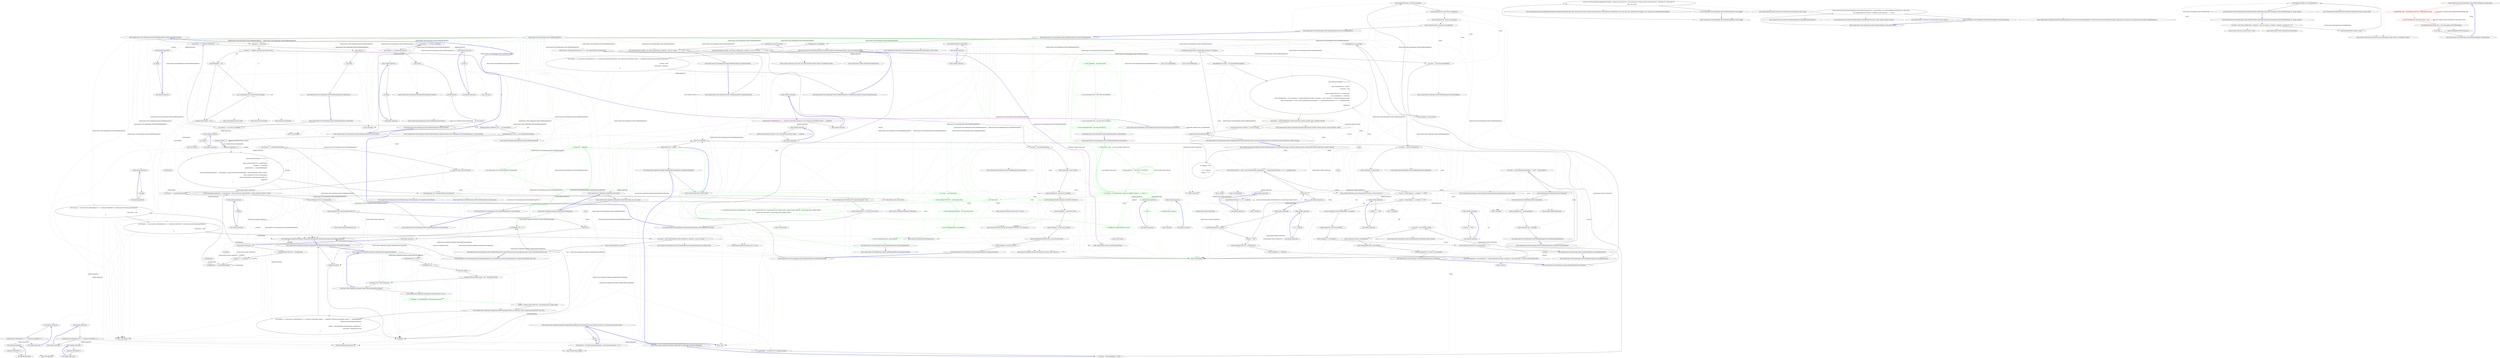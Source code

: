 digraph  {
m0_88 [cluster="QuantConnect.Tests.Brokerages.GDAX.GDAXBrokerageTests.OnMessageFillTest(decimal)", file="GDAXBrokerageTests.cs", label="Entry QuantConnect.Tests.Brokerages.GDAX.GDAXBrokerageTests.OnMessageFillTest(decimal)", span="119-119"];
m0_89 [cluster="QuantConnect.Tests.Brokerages.GDAX.GDAXBrokerageTests.OnMessageFillTest(decimal)", file="GDAXBrokerageTests.cs", label="string json = _matchData", span="121-121"];
m0_94 [cluster="QuantConnect.Tests.Brokerages.GDAX.GDAXBrokerageTests.OnMessageFillTest(decimal)", file="GDAXBrokerageTests.cs", label="GDAXTestsHelpers.AddOrder(_unit, 1, id, orderQuantity)", span="130-130"];
m0_98 [cluster="QuantConnect.Tests.Brokerages.GDAX.GDAXBrokerageTests.OnMessageFillTest(decimal)", file="GDAXBrokerageTests.cs", label="_unit.OrderStatusChanged += (s, e) =>\r\n            {\r\n                Assert.AreEqual(''BTCUSD'', e.Symbol.Value);\r\n                actualFee += e.OrderFee;\r\n                actualQuantity += e.AbsoluteFillQuantity;\r\n\r\n                Assert.AreEqual(actualQuantity != orderQuantity ? Orders.OrderStatus.PartiallyFilled : Orders.OrderStatus.Filled, e.Status);\r\n                Assert.AreEqual(5.23512m, actualQuantity);\r\n                Assert.AreEqual(0.01m, Math.Round(actualFee, 8));\r\n                raised.Set();\r\n            }", span="136-146"];
m0_99 [cluster="QuantConnect.Tests.Brokerages.GDAX.GDAXBrokerageTests.OnMessageFillTest(decimal)", file="GDAXBrokerageTests.cs", label="_unit.OnMessage(_unit, GDAXTestsHelpers.GetArgs(json))", span="148-148"];
m0_101 [cluster="QuantConnect.Tests.Brokerages.GDAX.GDAXBrokerageTests.OnMessageFillTest(decimal)", file="GDAXBrokerageTests.cs", label="Assert.AreEqual(400.23, _unit.Ticks.First().Price)", span="153-153"];
m0_100 [cluster="QuantConnect.Tests.Brokerages.GDAX.GDAXBrokerageTests.OnMessageFillTest(decimal)", file="GDAXBrokerageTests.cs", label="Assert.AreEqual(raised.WaitOne(1000), expectedQuantity != 99)", span="151-151"];
m0_90 [cluster="QuantConnect.Tests.Brokerages.GDAX.GDAXBrokerageTests.OnMessageFillTest(decimal)", file="GDAXBrokerageTests.cs", label="string id = ''132fb6ae-456b-4654-b4e0-d681ac05cea1''", span="122-122"];
m0_92 [cluster="QuantConnect.Tests.Brokerages.GDAX.GDAXBrokerageTests.OnMessageFillTest(decimal)", file="GDAXBrokerageTests.cs", label="json = json.Replace(id, Guid.NewGuid().ToString())", span="126-126"];
m0_93 [cluster="QuantConnect.Tests.Brokerages.GDAX.GDAXBrokerageTests.OnMessageFillTest(decimal)", file="GDAXBrokerageTests.cs", label="decimal orderQuantity = 6.1m", span="129-129"];
m0_95 [cluster="QuantConnect.Tests.Brokerages.GDAX.GDAXBrokerageTests.OnMessageFillTest(decimal)", file="GDAXBrokerageTests.cs", label="ManualResetEvent raised = new ManualResetEvent(false)", span="131-131"];
m0_96 [cluster="QuantConnect.Tests.Brokerages.GDAX.GDAXBrokerageTests.OnMessageFillTest(decimal)", file="GDAXBrokerageTests.cs", label="decimal actualFee = 0", span="133-133"];
m0_97 [cluster="QuantConnect.Tests.Brokerages.GDAX.GDAXBrokerageTests.OnMessageFillTest(decimal)", file="GDAXBrokerageTests.cs", label="decimal actualQuantity = 0", span="134-134"];
m0_91 [cluster="QuantConnect.Tests.Brokerages.GDAX.GDAXBrokerageTests.OnMessageFillTest(decimal)", file="GDAXBrokerageTests.cs", label="expectedQuantity == 99", span="124-124"];
m0_102 [cluster="QuantConnect.Tests.Brokerages.GDAX.GDAXBrokerageTests.OnMessageFillTest(decimal)", file="GDAXBrokerageTests.cs", label="Exit QuantConnect.Tests.Brokerages.GDAX.GDAXBrokerageTests.OnMessageFillTest(decimal)", span="119-119"];
m0_209 [cluster="QuantConnect.Tests.Brokerages.GDAX.GDAXBrokerageTests.GetAccountHoldingsTest()", file="GDAXBrokerageTests.cs", label="Entry QuantConnect.Tests.Brokerages.GDAX.GDAXBrokerageTests.GetAccountHoldingsTest()", span="248-248"];
m0_210 [cluster="QuantConnect.Tests.Brokerages.GDAX.GDAXBrokerageTests.GetAccountHoldingsTest()", file="GDAXBrokerageTests.cs", label="SetupResponse(_holdingData)", span="250-250"];
m0_211 [cluster="QuantConnect.Tests.Brokerages.GDAX.GDAXBrokerageTests.GetAccountHoldingsTest()", file="GDAXBrokerageTests.cs", label="_unit.CachedOrderIDs.TryAdd(1, new Orders.MarketOrder { BrokerId = new List<string> { ''1'' }, Price = 123 })", span="252-252"];
m0_212 [cluster="QuantConnect.Tests.Brokerages.GDAX.GDAXBrokerageTests.GetAccountHoldingsTest()", file="GDAXBrokerageTests.cs", label="var actual = _unit.GetAccountHoldings()", span="254-254"];
m0_213 [cluster="QuantConnect.Tests.Brokerages.GDAX.GDAXBrokerageTests.GetAccountHoldingsTest()", file="GDAXBrokerageTests.cs", label="Assert.AreEqual(2, actual.Count())", span="256-256"];
m0_214 [cluster="QuantConnect.Tests.Brokerages.GDAX.GDAXBrokerageTests.GetAccountHoldingsTest()", file="GDAXBrokerageTests.cs", label="Assert.AreEqual(0.005m, actual.First().Quantity)", span="257-257"];
m0_215 [cluster="QuantConnect.Tests.Brokerages.GDAX.GDAXBrokerageTests.GetAccountHoldingsTest()", file="GDAXBrokerageTests.cs", label="Assert.AreEqual(10m, actual.First().AveragePrice)", span="258-258"];
m0_216 [cluster="QuantConnect.Tests.Brokerages.GDAX.GDAXBrokerageTests.GetAccountHoldingsTest()", file="GDAXBrokerageTests.cs", label="Assert.AreEqual(-0.5m, actual.Last().Quantity)", span="260-260"];
m0_217 [cluster="QuantConnect.Tests.Brokerages.GDAX.GDAXBrokerageTests.GetAccountHoldingsTest()", file="GDAXBrokerageTests.cs", label="Assert.AreEqual(1000m, actual.Last().AveragePrice)", span="261-261"];
m0_218 [cluster="QuantConnect.Tests.Brokerages.GDAX.GDAXBrokerageTests.GetAccountHoldingsTest()", file="GDAXBrokerageTests.cs", label="Exit QuantConnect.Tests.Brokerages.GDAX.GDAXBrokerageTests.GetAccountHoldingsTest()", span="248-248"];
m0_69 [cluster="Unk.Connect", file="GDAXBrokerageTests.cs", label="Entry Unk.Connect", span=""];
m0_57 [cluster="QuantConnect.Tests.Brokerages.GDAX.GDAXBrokerageTests.ConnectTest()", file="GDAXBrokerageTests.cs", label="Entry QuantConnect.Tests.Brokerages.GDAX.GDAXBrokerageTests.ConnectTest()", span="97-97"];
m0_58 [cluster="QuantConnect.Tests.Brokerages.GDAX.GDAXBrokerageTests.ConnectTest()", file="GDAXBrokerageTests.cs", label="_wss.Setup(m => m.Connect()).Verifiable()", span="99-99"];
m0_59 [cluster="QuantConnect.Tests.Brokerages.GDAX.GDAXBrokerageTests.ConnectTest()", file="GDAXBrokerageTests.cs", label="_wss.Setup(m => m.IsOpen).Returns(true)", span="100-100"];
m0_60 [cluster="QuantConnect.Tests.Brokerages.GDAX.GDAXBrokerageTests.ConnectTest()", file="GDAXBrokerageTests.cs", label="_unit.Connect()", span="102-102"];
m0_61 [cluster="QuantConnect.Tests.Brokerages.GDAX.GDAXBrokerageTests.ConnectTest()", file="GDAXBrokerageTests.cs", label="_wss.Verify()", span="103-103"];
m0_62 [cluster="QuantConnect.Tests.Brokerages.GDAX.GDAXBrokerageTests.ConnectTest()", file="GDAXBrokerageTests.cs", label="Exit QuantConnect.Tests.Brokerages.GDAX.GDAXBrokerageTests.ConnectTest()", span="97-97"];
m0_180 [cluster="QuantConnect.Brokerages.GDAX.GDAXBrokerage.GetOpenOrders()", file="GDAXBrokerageTests.cs", label="Entry QuantConnect.Brokerages.GDAX.GDAXBrokerage.GetOpenOrders()", span="138-138"];
m0_106 [cluster="QuantConnect.Tests.Brokerages.GDAX.GDAXTestsHelpers.AddOrder(QuantConnect.Brokerages.GDAX.GDAXBrokerage, int, string, decimal)", file="GDAXBrokerageTests.cs", label="Entry QuantConnect.Tests.Brokerages.GDAX.GDAXTestsHelpers.AddOrder(QuantConnect.Brokerages.GDAX.GDAXBrokerage, int, string, decimal)", span="25-25"];
m0_49 [cluster="Unk.IsTrue", file="GDAXBrokerageTests.cs", label="Entry Unk.IsTrue", span=""];
m0_179 [cluster="System.Collections.Concurrent.ConcurrentDictionary<TKey, TValue>.TryAdd(TKey, TValue)", file="GDAXBrokerageTests.cs", label="Entry System.Collections.Concurrent.ConcurrentDictionary<TKey, TValue>.TryAdd(TKey, TValue)", span="0-0"];
m0_248 [cluster="QuantConnect.Tests.Brokerages.GDAX.GDAXBrokerageTests.SubscribeTest()", file="GDAXBrokerageTests.cs", label="Entry QuantConnect.Tests.Brokerages.GDAX.GDAXBrokerageTests.SubscribeTest()", span="292-292"];
m0_249 [cluster="QuantConnect.Tests.Brokerages.GDAX.GDAXBrokerageTests.SubscribeTest()", color=green, community=0, file="GDAXBrokerageTests.cs", label="-1: string actual = null", span="294-294"];
m0_250 [cluster="QuantConnect.Tests.Brokerages.GDAX.GDAXBrokerageTests.SubscribeTest()", color=green, community=0, file="GDAXBrokerageTests.cs", label="-1: string expected = ''[\''BTC-USD\'',\''BTC-ETH\'']''", span="295-295"];
m0_251 [cluster="QuantConnect.Tests.Brokerages.GDAX.GDAXBrokerageTests.SubscribeTest()", color=green, community=0, file="GDAXBrokerageTests.cs", label="-1: _wss.Setup(w => w.Send(It.IsAny<string>())).Callback<string>(c => actual = c)", span="296-296"];
m0_254 [cluster="QuantConnect.Tests.Brokerages.GDAX.GDAXBrokerageTests.SubscribeTest()", color=green, community=0, file="GDAXBrokerageTests.cs", label="-1: StringAssert.Contains(expected, actual)", span="303-303"];
m0_252 [cluster="QuantConnect.Tests.Brokerages.GDAX.GDAXBrokerageTests.SubscribeTest()", color=green, community=0, file="GDAXBrokerageTests.cs", label="-1: _unit.Ticks.Clear()", span="298-298"];
m0_253 [cluster="QuantConnect.Tests.Brokerages.GDAX.GDAXBrokerageTests.SubscribeTest()", color=green, community=0, file="GDAXBrokerageTests.cs", label="-1: _unit.Subscribe(Mock.Of<LiveNodePacket>(), new[] { Symbol.Create(''BTCUSD'', SecurityType.Forex, Market.GDAX), Symbol.Create(''GBPUSD'', SecurityType.Forex, Market.GDAX),\r\n                Symbol.Create(''BTCETH'', SecurityType.Forex, Market.GDAX)})", span="300-301"];
m0_255 [cluster="QuantConnect.Tests.Brokerages.GDAX.GDAXBrokerageTests.SubscribeTest()", color=green, community=0, file="GDAXBrokerageTests.cs", label="-1: Assert.AreEqual(2, _unit.Ticks.Count())", span="305-305"];
m0_256 [cluster="QuantConnect.Tests.Brokerages.GDAX.GDAXBrokerageTests.SubscribeTest()", color=green, community=0, file="GDAXBrokerageTests.cs", label="-1: Assert.AreEqual(333.98, _unit.Ticks.First().BidPrice)", span="306-306"];
m0_257 [cluster="QuantConnect.Tests.Brokerages.GDAX.GDAXBrokerageTests.SubscribeTest()", color=green, community=0, file="GDAXBrokerageTests.cs", label="-1: Assert.AreEqual(333.99, _unit.Ticks.First().AskPrice)", span="307-307"];
m0_258 [cluster="QuantConnect.Tests.Brokerages.GDAX.GDAXBrokerageTests.SubscribeTest()", color=green, community=0, file="GDAXBrokerageTests.cs", label="-1: Assert.AreEqual(333.985, _unit.Ticks.First().Price)", span="308-308"];
m0_259 [cluster="QuantConnect.Tests.Brokerages.GDAX.GDAXBrokerageTests.SubscribeTest()", file="GDAXBrokerageTests.cs", label="Exit QuantConnect.Tests.Brokerages.GDAX.GDAXBrokerageTests.SubscribeTest()", span="292-292"];
m0_219 [cluster="QuantConnect.Brokerages.GDAX.GDAXBrokerage.GetAccountHoldings()", file="GDAXBrokerageTests.cs", label="Entry QuantConnect.Brokerages.GDAX.GDAXBrokerage.GetAccountHoldings()", span="207-207"];
m0_190 [cluster="QuantConnect.Tests.Brokerages.GDAX.GDAXBrokerageTests.GetCashBalanceTest()", file="GDAXBrokerageTests.cs", label="Entry QuantConnect.Tests.Brokerages.GDAX.GDAXBrokerageTests.GetCashBalanceTest()", span="230-230"];
m0_191 [cluster="QuantConnect.Tests.Brokerages.GDAX.GDAXBrokerageTests.GetCashBalanceTest()", file="GDAXBrokerageTests.cs", label="SetupResponse(_accountsData)", span="232-232"];
m0_192 [cluster="QuantConnect.Tests.Brokerages.GDAX.GDAXBrokerageTests.GetCashBalanceTest()", file="GDAXBrokerageTests.cs", label="var actual = _unit.GetCashBalance()", span="234-234"];
m0_193 [cluster="QuantConnect.Tests.Brokerages.GDAX.GDAXBrokerageTests.GetCashBalanceTest()", file="GDAXBrokerageTests.cs", label="Assert.AreEqual(2, actual.Count())", span="236-236"];
m0_196 [cluster="QuantConnect.Tests.Brokerages.GDAX.GDAXBrokerageTests.GetCashBalanceTest()", file="GDAXBrokerageTests.cs", label="Assert.AreEqual(80.2301373066930000m, usd.Amount)", span="241-241"];
m0_197 [cluster="QuantConnect.Tests.Brokerages.GDAX.GDAXBrokerageTests.GetCashBalanceTest()", file="GDAXBrokerageTests.cs", label="Assert.AreEqual(1, usd.ConversionRate)", span="242-242"];
m0_198 [cluster="QuantConnect.Tests.Brokerages.GDAX.GDAXBrokerageTests.GetCashBalanceTest()", file="GDAXBrokerageTests.cs", label="Assert.AreEqual(1.1, btc.Amount)", span="243-243"];
m0_199 [cluster="QuantConnect.Tests.Brokerages.GDAX.GDAXBrokerageTests.GetCashBalanceTest()", file="GDAXBrokerageTests.cs", label="Assert.AreEqual(333.985m, btc.ConversionRate)", span="244-244"];
m0_194 [cluster="QuantConnect.Tests.Brokerages.GDAX.GDAXBrokerageTests.GetCashBalanceTest()", file="GDAXBrokerageTests.cs", label="var usd = actual.Single(a => a.Symbol == ''USD'')", span="238-238"];
m0_195 [cluster="QuantConnect.Tests.Brokerages.GDAX.GDAXBrokerageTests.GetCashBalanceTest()", file="GDAXBrokerageTests.cs", label="var btc = actual.Single(a => a.Symbol == ''BTC'')", span="239-239"];
m0_200 [cluster="QuantConnect.Tests.Brokerages.GDAX.GDAXBrokerageTests.GetCashBalanceTest()", file="GDAXBrokerageTests.cs", label="Exit QuantConnect.Tests.Brokerages.GDAX.GDAXBrokerageTests.GetCashBalanceTest()", span="230-230"];
m0_8 [cluster="QuantConnect.Tests.Brokerages.GDAX.GDAXBrokerageTests.Setup()", color=green, community=0, file="GDAXBrokerageTests.cs", label="-1: _tickerData = File.ReadAllText(''TestData//gdax_ticker.txt'')", span="60-60"];
m0_157 [cluster="Unk.Any", file="GDAXBrokerageTests.cs", label="Entry Unk.Any", span=""];
m0_23 [cluster="System.Math.Sign(int)", file="GDAXBrokerageTests.cs", label="Entry System.Math.Sign(int)", span="0-0"];
m0_9 [cluster="QuantConnect.Tests.Brokerages.GDAX.GDAXBrokerageTests.Setup()", file="GDAXBrokerageTests.cs", label="_symbol = Symbol.Create(''BTCUSD'', SecurityType.Forex, Market.GDAX)", span="62-62"];
m0_201 [cluster="QuantConnect.Brokerages.GDAX.GDAXBrokerage.GetCashBalance()", file="GDAXBrokerageTests.cs", label="Entry QuantConnect.Brokerages.GDAX.GDAXBrokerage.GetCashBalance()", span="253-253"];
m0_11 [cluster="QuantConnect.Tests.Brokerages.GDAX.GDAXBrokerageTests.Setup()", file="GDAXBrokerageTests.cs", label="_rest.Setup(m => m.Execute(It.Is<IRestRequest>(r => r.Resource.StartsWith(''/orders/'' + _brokerId) || r.Resource.StartsWith(''/orders/'' + _matchBrokerId))))\r\n            .Returns(new RestSharp.RestResponse\r\n            {\r\n                Content = File.ReadAllText(''TestData//gdax_orderById.txt''),\r\n                StatusCode = HttpStatusCode.OK\r\n            })", span="70-75"];
m0_156 [cluster="Unk.SelectMany", file="GDAXBrokerageTests.cs", label="Entry Unk.SelectMany", span=""];
m0_112 [cluster="System.Collections.Generic.IEnumerable<TSource>.First<TSource>()", file="GDAXBrokerageTests.cs", label="Entry System.Collections.Generic.IEnumerable<TSource>.First<TSource>()", span="0-0"];
m0_110 [cluster="System.Threading.WaitHandle.WaitOne(int)", file="GDAXBrokerageTests.cs", label="Entry System.Threading.WaitHandle.WaitOne(int)", span="0-0"];
m0_18 [cluster="Unk.Returns", file="GDAXBrokerageTests.cs", label="Entry Unk.Returns", span=""];
m0_161 [cluster="Unk.Where", file="GDAXBrokerageTests.cs", label="Entry Unk.Where", span=""];
m0_63 [cluster="Unk.Verifiable", file="GDAXBrokerageTests.cs", label="Entry Unk.Verifiable", span=""];
m0_220 [cluster="QuantConnect.Tests.Brokerages.GDAX.GDAXBrokerageTests.CancelOrderTest(System.Net.HttpStatusCode, System.Net.HttpStatusCode, bool)", file="GDAXBrokerageTests.cs", label="Entry QuantConnect.Tests.Brokerages.GDAX.GDAXBrokerageTests.CancelOrderTest(System.Net.HttpStatusCode, System.Net.HttpStatusCode, bool)", span="267-267"];
m0_221 [cluster="QuantConnect.Tests.Brokerages.GDAX.GDAXBrokerageTests.CancelOrderTest(System.Net.HttpStatusCode, System.Net.HttpStatusCode, bool)", file="GDAXBrokerageTests.cs", label="_rest.Setup(m => m.Execute(It.Is<IRestRequest>(r => !r.Resource.EndsWith(''1'')))).Returns(new RestSharp.RestResponse\r\n            {\r\n                StatusCode = code\r\n            })", span="269-272"];
m0_222 [cluster="QuantConnect.Tests.Brokerages.GDAX.GDAXBrokerageTests.CancelOrderTest(System.Net.HttpStatusCode, System.Net.HttpStatusCode, bool)", file="GDAXBrokerageTests.cs", label="_rest.Setup(m => m.Execute(It.Is<IRestRequest>(r => !r.Resource.EndsWith(''2'')))).Returns(new RestSharp.RestResponse\r\n            {\r\n                StatusCode = code2\r\n            })", span="274-277"];
m0_223 [cluster="QuantConnect.Tests.Brokerages.GDAX.GDAXBrokerageTests.CancelOrderTest(System.Net.HttpStatusCode, System.Net.HttpStatusCode, bool)", file="GDAXBrokerageTests.cs", label="var actual = _unit.CancelOrder(new Orders.LimitOrder { BrokerId = new List<string> { ''1'', ''2'' } })", span="279-279"];
m0_224 [cluster="QuantConnect.Tests.Brokerages.GDAX.GDAXBrokerageTests.CancelOrderTest(System.Net.HttpStatusCode, System.Net.HttpStatusCode, bool)", file="GDAXBrokerageTests.cs", label="Assert.AreEqual(expected, actual)", span="281-281"];
m0_225 [cluster="QuantConnect.Tests.Brokerages.GDAX.GDAXBrokerageTests.CancelOrderTest(System.Net.HttpStatusCode, System.Net.HttpStatusCode, bool)", file="GDAXBrokerageTests.cs", label="Exit QuantConnect.Tests.Brokerages.GDAX.GDAXBrokerageTests.CancelOrderTest(System.Net.HttpStatusCode, System.Net.HttpStatusCode, bool)", span="267-267"];
m0_144 [cluster="QuantConnect.Orders.LimitOrder.LimitOrder(QuantConnect.Symbol, decimal, decimal, System.DateTime, string)", file="GDAXBrokerageTests.cs", label="Entry QuantConnect.Orders.LimitOrder.LimitOrder(QuantConnect.Symbol, decimal, decimal, System.DateTime, string)", span="53-53"];
m0_131 [cluster="QuantConnect.Brokerages.GDAX.GDAXBrokerage.GetAuthenticationToken(string, string, string)", file="GDAXBrokerageTests.cs", label="Entry QuantConnect.Brokerages.GDAX.GDAXBrokerage.GetAuthenticationToken(string, string, string)", span="69-69"];
m0_178 [cluster="System.Collections.Generic.List<T>.List()", file="GDAXBrokerageTests.cs", label="Entry System.Collections.Generic.List<T>.List()", span="0-0"];
m0_226 [cluster="QuantConnect.Orders.LimitOrder.LimitOrder()", file="GDAXBrokerageTests.cs", label="Entry QuantConnect.Orders.LimitOrder.LimitOrder()", span="41-41"];
m0_162 [cluster="lambda expression", file="GDAXBrokerageTests.cs", label="Entry lambda expression", span="188-188"];
m0_263 [cluster="lambda expression", file="GDAXBrokerageTests.cs", label="Entry lambda expression", span="296-296"];
m0_267 [cluster="lambda expression", file="GDAXBrokerageTests.cs", label="Entry lambda expression", span="296-296"];
m0_264 [cluster="lambda expression", color=green, community=0, file="GDAXBrokerageTests.cs", label="-1: w.Send(It.IsAny<string>())", span="296-296"];
m0_265 [cluster="lambda expression", file="GDAXBrokerageTests.cs", label="Exit lambda expression", span="296-296"];
m0_268 [cluster="lambda expression", color=green, community=0, file="GDAXBrokerageTests.cs", label="-1: actual = c", span="296-296"];
m0_269 [cluster="lambda expression", file="GDAXBrokerageTests.cs", label="Exit lambda expression", span="296-296"];
m0_152 [cluster="lambda expression", file="GDAXBrokerageTests.cs", label="Assert.IsTrue(orderId == null || _unit.CachedOrderIDs.SelectMany(c => c.Value.BrokerId.Where(b => b == _brokerId)).Any())", span="188-188"];
m0_245 [cluster="lambda expression", file="GDAXBrokerageTests.cs", label="_unit.UpdateOrder(new LimitOrder())", span="288-288"];
m0_20 [cluster="QuantConnect.Algorithm.Examples.MarginCallEventsAlgorithm.OnMarginCall(System.Collections.Generic.List<QuantConnect.Orders.Order>)", file="GDAXBrokerageTests.cs", label=orders, span="66-66"];
m0_29 [cluster="QuantConnect.Algorithm.Examples.MarginCallEventsAlgorithm.OnMarginCallWarning()", file="GDAXBrokerageTests.cs", label="Exit QuantConnect.Algorithm.Examples.MarginCallEventsAlgorithm.OnMarginCallWarning()", span="76-76"];
m0_38 [cluster="lambda expression", file="GDAXBrokerageTests.cs", label="m.Execute(It.Is<IRestRequest>(r => !r.Resource.StartsWith(''/products/'') && !r.Resource.StartsWith(''/orders/'' + _brokerId)))", span="80-80"];
m0_229 [cluster="lambda expression", file="GDAXBrokerageTests.cs", label="m.Execute(It.Is<IRestRequest>(r => !r.Resource.EndsWith(''1'')))", span="269-269"];
m0_236 [cluster="lambda expression", file="GDAXBrokerageTests.cs", label="m.Execute(It.Is<IRestRequest>(r => !r.Resource.EndsWith(''2'')))", span="274-274"];
m0_117 [cluster="lambda expression", file="GDAXBrokerageTests.cs", label="Assert.AreEqual(actualQuantity != orderQuantity ? Orders.OrderStatus.PartiallyFilled : Orders.OrderStatus.Filled, e.Status)", span="142-142"];
m0_114 [cluster="lambda expression", file="GDAXBrokerageTests.cs", label="Assert.AreEqual(''BTCUSD'', e.Symbol.Value)", span="138-138"];
m0_119 [cluster="lambda expression", file="GDAXBrokerageTests.cs", label="Assert.AreEqual(0.01m, Math.Round(actualFee, 8))", span="144-144"];
m0_118 [cluster="lambda expression", file="GDAXBrokerageTests.cs", label="Assert.AreEqual(5.23512m, actualQuantity)", span="143-143"];
m0_147 [cluster="lambda expression", file="GDAXBrokerageTests.cs", label="Assert.AreEqual(status, e.Status)", span="182-182"];
m0_149 [cluster="lambda expression", file="GDAXBrokerageTests.cs", label="Assert.AreEqual(''BTCUSD'', e.Symbol.Value)", span="185-185"];
m0_150 [cluster="lambda expression", file="GDAXBrokerageTests.cs", label="Assert.AreEqual(0.11, e.OrderFee)", span="186-186"];
m0_19 [cluster="QuantConnect.Algorithm.Examples.MarginCallEventsAlgorithm.OnMarginCall(System.Collections.Generic.List<QuantConnect.Orders.Order>)", file="GDAXBrokerageTests.cs", label="Entry QuantConnect.Algorithm.Examples.MarginCallEventsAlgorithm.OnMarginCall(System.Collections.Generic.List<QuantConnect.Orders.Order>)", span="61-61"];
m0_28 [cluster="QuantConnect.Algorithm.Examples.MarginCallEventsAlgorithm.OnMarginCallWarning()", file="GDAXBrokerageTests.cs", label="MarketOrder(''SPY'', shares)", span="85-85"];
m0_37 [cluster="lambda expression", file="GDAXBrokerageTests.cs", label="Entry lambda expression", span="80-80"];
m0_51 [cluster="lambda expression", file="GDAXBrokerageTests.cs", label="Entry lambda expression", span="90-90"];
m0_54 [cluster="lambda expression", file="GDAXBrokerageTests.cs", label="Entry lambda expression", span="92-92"];
m0_66 [cluster="lambda expression", file="GDAXBrokerageTests.cs", label="Entry lambda expression", span="99-99"];
m0_70 [cluster="lambda expression", file="GDAXBrokerageTests.cs", label="Entry lambda expression", span="100-100"];
m0_81 [cluster="lambda expression", file="GDAXBrokerageTests.cs", label="Entry lambda expression", span="109-109"];
m0_85 [cluster="lambda expression", file="GDAXBrokerageTests.cs", label="Entry lambda expression", span="110-110"];
m0_115 [cluster="lambda expression", file="GDAXBrokerageTests.cs", label="actualFee += e.OrderFee", span="139-139"];
m0_116 [cluster="lambda expression", file="GDAXBrokerageTests.cs", label="actualQuantity += e.AbsoluteFillQuantity", span="140-140"];
m0_151 [cluster="lambda expression", file="GDAXBrokerageTests.cs", label="Assert.That((quantity > 0 && e.Direction == Orders.OrderDirection.Buy) || (quantity < 0 && e.Direction == Orders.OrderDirection.Sell))", span="187-187"];
m0_153 [cluster="lambda expression", file="GDAXBrokerageTests.cs", label="raised.Set()", span="190-190"];
m0_158 [cluster="lambda expression", file="GDAXBrokerageTests.cs", label="Entry lambda expression", span="188-188"];
m0_228 [cluster="lambda expression", file="GDAXBrokerageTests.cs", label="Entry lambda expression", span="269-269"];
m0_235 [cluster="lambda expression", file="GDAXBrokerageTests.cs", label="Entry lambda expression", span="274-274"];
m0_244 [cluster="lambda expression", file="GDAXBrokerageTests.cs", label="Entry lambda expression", span="288-288"];
m0_246 [cluster="lambda expression", file="GDAXBrokerageTests.cs", label="Exit lambda expression", span="288-288"];
m0_21 [cluster="QuantConnect.Algorithm.Examples.MarginCallEventsAlgorithm.OnMarginCall(System.Collections.Generic.List<QuantConnect.Orders.Order>)", file="GDAXBrokerageTests.cs", label="order.Quantity = (int)(Math.Sign(order.Quantity) * order.AbsoluteQuantity * 1.1m)", span="69-69"];
m0_24 [cluster="QuantConnect.Algorithm.Examples.MarginCallEventsAlgorithm.OnMarginCallWarning()", file="GDAXBrokerageTests.cs", label="Entry QuantConnect.Algorithm.Examples.MarginCallEventsAlgorithm.OnMarginCallWarning()", span="76-76"];
m0_30 [cluster="string.Format(string, object, object)", file="GDAXBrokerageTests.cs", label="Entry string.Format(string, object, object)", span="0-0"];
m0_31 [cluster="QuantConnect.Algorithm.QCAlgorithm.Error(string)", file="GDAXBrokerageTests.cs", label="Entry QuantConnect.Algorithm.QCAlgorithm.Error(string)", span="897-897"];
m0_39 [cluster="lambda expression", file="GDAXBrokerageTests.cs", label="Exit lambda expression", span="80-80"];
m0_40 [cluster="lambda expression", file="GDAXBrokerageTests.cs", label="Entry lambda expression", span="80-80"];
m0_230 [cluster="lambda expression", file="GDAXBrokerageTests.cs", label="Exit lambda expression", span="269-269"];
m0_231 [cluster="lambda expression", file="GDAXBrokerageTests.cs", label="Entry lambda expression", span="269-269"];
m0_237 [cluster="lambda expression", file="GDAXBrokerageTests.cs", label="Exit lambda expression", span="274-274"];
m0_238 [cluster="lambda expression", file="GDAXBrokerageTests.cs", label="Entry lambda expression", span="274-274"];
m0_113 [cluster="lambda expression", file="GDAXBrokerageTests.cs", label="Entry lambda expression", span="136-146"];
m0_120 [cluster="lambda expression", file="GDAXBrokerageTests.cs", label="raised.Set()", span="145-145"];
m0_146 [cluster="lambda expression", file="GDAXBrokerageTests.cs", label="Entry lambda expression", span="180-191"];
m0_148 [cluster="lambda expression", file="GDAXBrokerageTests.cs", label="orderId != null", span="183-183"];
m0_53 [cluster="lambda expression", file="GDAXBrokerageTests.cs", label="Exit lambda expression", span="90-90"];
m0_52 [cluster="lambda expression", file="GDAXBrokerageTests.cs", label="w.IsOpen", span="90-90"];
m0_56 [cluster="lambda expression", file="GDAXBrokerageTests.cs", label="Exit lambda expression", span="92-92"];
m0_55 [cluster="lambda expression", file="GDAXBrokerageTests.cs", label="w.IsOpen", span="92-92"];
m0_68 [cluster="lambda expression", file="GDAXBrokerageTests.cs", label="Exit lambda expression", span="99-99"];
m0_67 [cluster="lambda expression", file="GDAXBrokerageTests.cs", label="m.Connect()", span="99-99"];
m0_72 [cluster="lambda expression", file="GDAXBrokerageTests.cs", label="Exit lambda expression", span="100-100"];
m0_71 [cluster="lambda expression", file="GDAXBrokerageTests.cs", label="m.IsOpen", span="100-100"];
m0_83 [cluster="lambda expression", file="GDAXBrokerageTests.cs", label="Exit lambda expression", span="109-109"];
m0_82 [cluster="lambda expression", file="GDAXBrokerageTests.cs", label="m.Close()", span="109-109"];
m0_87 [cluster="lambda expression", file="GDAXBrokerageTests.cs", label="Exit lambda expression", span="110-110"];
m0_86 [cluster="lambda expression", file="GDAXBrokerageTests.cs", label="m.IsOpen", span="110-110"];
m0_154 [cluster="lambda expression", file="GDAXBrokerageTests.cs", label="Exit lambda expression", span="180-191"];
m0_160 [cluster="lambda expression", file="GDAXBrokerageTests.cs", label="Exit lambda expression", span="188-188"];
m0_159 [cluster="lambda expression", file="GDAXBrokerageTests.cs", label="c.Value.BrokerId.Where(b => b == _brokerId)", span="188-188"];
m0_203 [cluster="lambda expression", file="GDAXBrokerageTests.cs", label="Entry lambda expression", span="238-238"];
m0_206 [cluster="lambda expression", file="GDAXBrokerageTests.cs", label="Entry lambda expression", span="239-239"];
m0_26 [cluster="QuantConnect.Algorithm.Examples.MarginCallEventsAlgorithm.OnMarginCallWarning()", file="GDAXBrokerageTests.cs", label="var shares = (int)(-spyHoldings * .005m)", span="83-83"];
m0_25 [cluster="QuantConnect.Algorithm.Examples.MarginCallEventsAlgorithm.OnMarginCallWarning()", file="GDAXBrokerageTests.cs", label="var spyHoldings = Securities[''SPY''].Holdings.Quantity", span="82-82"];
m0_33 [cluster="lambda expression", file="GDAXBrokerageTests.cs", label="QuantConnect.Algorithm.Examples.MarginCallEventsAlgorithm", span=""];
m0_32 [cluster="QuantConnect.Algorithm.QCAlgorithm.MarketOrder(string, int, bool, string)", file="GDAXBrokerageTests.cs", label="Entry QuantConnect.Algorithm.QCAlgorithm.MarketOrder(string, int, bool, string)", span="163-163"];
m0_42 [cluster="lambda expression", file="GDAXBrokerageTests.cs", label="Exit lambda expression", span="80-80"];
m0_41 [cluster="lambda expression", file="GDAXBrokerageTests.cs", label="!r.Resource.StartsWith(''/products/'') && !r.Resource.StartsWith(''/orders/'' + _brokerId)", span="80-80"];
m0_233 [cluster="lambda expression", file="GDAXBrokerageTests.cs", label="Exit lambda expression", span="269-269"];
m0_232 [cluster="lambda expression", file="GDAXBrokerageTests.cs", label="!r.Resource.EndsWith(''1'')", span="269-269"];
m0_240 [cluster="lambda expression", file="GDAXBrokerageTests.cs", label="Exit lambda expression", span="274-274"];
m0_239 [cluster="lambda expression", file="GDAXBrokerageTests.cs", label="!r.Resource.EndsWith(''2'')", span="274-274"];
m0_121 [cluster="lambda expression", file="GDAXBrokerageTests.cs", label="Exit lambda expression", span="136-146"];
m0_205 [cluster="lambda expression", file="GDAXBrokerageTests.cs", label="Exit lambda expression", span="238-238"];
m0_204 [cluster="lambda expression", file="GDAXBrokerageTests.cs", label="a.Symbol == ''USD''", span="238-238"];
m0_208 [cluster="lambda expression", file="GDAXBrokerageTests.cs", label="Exit lambda expression", span="239-239"];
m0_207 [cluster="lambda expression", file="GDAXBrokerageTests.cs", label="a.Symbol == ''BTC''", span="239-239"];
m0_163 [cluster="lambda expression", file="GDAXBrokerageTests.cs", label="b == _brokerId", span="188-188"];
m0_164 [cluster="lambda expression", file="GDAXBrokerageTests.cs", label="Exit lambda expression", span="188-188"];
m0_0 [cluster="QuantConnect.Algorithm.Examples.MarginCallEventsAlgorithm.Initialize()", file="GDAXBrokerageTests.cs", label="Entry QuantConnect.Algorithm.Examples.MarginCallEventsAlgorithm.Initialize()", span="32-32"];
m0_7 [cluster="QuantConnect.Algorithm.QCAlgorithm.SetStartDate(int, int, int)", file="GDAXBrokerageTests.cs", label="Entry QuantConnect.Algorithm.QCAlgorithm.SetStartDate(int, int, int)", span="548-548"];
m0_1 [cluster="QuantConnect.Algorithm.Examples.MarginCallEventsAlgorithm.Initialize()", file="GDAXBrokerageTests.cs", label="SetStartDate(2013, 10, 01)", span="34-34"];
m0_2 [cluster="QuantConnect.Algorithm.Examples.MarginCallEventsAlgorithm.Initialize()", file="GDAXBrokerageTests.cs", label="SetEndDate(2013, 12, 11)", span="35-35"];
m0_3 [cluster="QuantConnect.Algorithm.Examples.MarginCallEventsAlgorithm.Initialize()", file="GDAXBrokerageTests.cs", label="SetCash(100000)", span="36-36"];
m0_4 [cluster="QuantConnect.Algorithm.Examples.MarginCallEventsAlgorithm.Initialize()", file="GDAXBrokerageTests.cs", label="AddSecurity(SecurityType.Equity, ''SPY'', Resolution.Second)", span="38-38"];
m0_5 [cluster="QuantConnect.Algorithm.Examples.MarginCallEventsAlgorithm.Initialize()", file="GDAXBrokerageTests.cs", label="Securities[''SPY''].SetLeverage(100)", span="41-41"];
m0_6 [cluster="QuantConnect.Algorithm.Examples.MarginCallEventsAlgorithm.Initialize()", file="GDAXBrokerageTests.cs", label="Exit QuantConnect.Algorithm.Examples.MarginCallEventsAlgorithm.Initialize()", span="32-32"];
m0_10 [cluster="QuantConnect.Algorithm.QCAlgorithm.AddSecurity(QuantConnect.SecurityType, string, QuantConnect.Resolution, bool, bool)", file="GDAXBrokerageTests.cs", label="Entry QuantConnect.Algorithm.QCAlgorithm.AddSecurity(QuantConnect.SecurityType, string, QuantConnect.Resolution, bool, bool)", span="728-728"];
m0_12 [cluster="QuantConnect.Algorithm.Examples.MarginCallEventsAlgorithm.OnData(QuantConnect.Data.Market.TradeBars)", file="GDAXBrokerageTests.cs", label="Entry QuantConnect.Algorithm.Examples.MarginCallEventsAlgorithm.OnData(QuantConnect.Data.Market.TradeBars)", span="48-48"];
m0_107 [cluster="System.Threading.ManualResetEvent.ManualResetEvent(bool)", file="GDAXBrokerageTests.cs", label="Entry System.Threading.ManualResetEvent.ManualResetEvent(bool)", span="0-0"];
m0_64 [cluster="QuantConnect.Brokerages.BaseWebsocketsBrokerage.Connect()", file="GDAXBrokerageTests.cs", label="Entry QuantConnect.Brokerages.BaseWebsocketsBrokerage.Connect()", span="100-100"];
m0_22 [cluster="Unk.>", file="GDAXBrokerageTests.cs", label="Entry Unk.>", span=""];
m0_227 [cluster="QuantConnect.Brokerages.GDAX.GDAXBrokerage.CancelOrder(QuantConnect.Orders.Order)", file="GDAXBrokerageTests.cs", label="Entry QuantConnect.Brokerages.GDAX.GDAXBrokerage.CancelOrder(QuantConnect.Orders.Order)", span="110-110"];
m0_177 [cluster="QuantConnect.Orders.MarketOrder.MarketOrder()", file="GDAXBrokerageTests.cs", label="Entry QuantConnect.Orders.MarketOrder.MarketOrder()", span="28-28"];
m0_241 [cluster="QuantConnect.Tests.Brokerages.GDAX.GDAXBrokerageTests.UpdateOrderTest()", file="GDAXBrokerageTests.cs", label="Entry QuantConnect.Tests.Brokerages.GDAX.GDAXBrokerageTests.UpdateOrderTest()", span="286-286"];
m0_242 [cluster="QuantConnect.Tests.Brokerages.GDAX.GDAXBrokerageTests.UpdateOrderTest()", file="GDAXBrokerageTests.cs", label="Assert.Throws<NotSupportedException>(() => _unit.UpdateOrder(new LimitOrder()))", span="288-288"];
m0_243 [cluster="QuantConnect.Tests.Brokerages.GDAX.GDAXBrokerageTests.UpdateOrderTest()", file="GDAXBrokerageTests.cs", label="Exit QuantConnect.Tests.Brokerages.GDAX.GDAXBrokerageTests.UpdateOrderTest()", span="286-286"];
m0_108 [cluster="QuantConnect.Tests.Brokerages.GDAX.GDAXTestsHelpers.GetArgs(string)", file="GDAXBrokerageTests.cs", label="Entry QuantConnect.Tests.Brokerages.GDAX.GDAXTestsHelpers.GetArgs(string)", span="32-32"];
m0_266 [cluster="Unk.Send", file="GDAXBrokerageTests.cs", label="Entry Unk.Send", span=""];
m0_103 [cluster="System.Guid.NewGuid()", file="GDAXBrokerageTests.cs", label="Entry System.Guid.NewGuid()", span="0-0"];
m0_234 [cluster="Unk.EndsWith", file="GDAXBrokerageTests.cs", label="Entry Unk.EndsWith", span=""];
m0_123 [cluster="System.Threading.EventWaitHandle.Set()", file="GDAXBrokerageTests.cs", label="Entry System.Threading.EventWaitHandle.Set()", span="0-0"];
m0_260 [cluster="System.Collections.Generic.List<T>.Clear()", file="GDAXBrokerageTests.cs", label="Entry System.Collections.Generic.List<T>.Clear()", span="0-0"];
m0_65 [cluster="Unk.Verify", file="GDAXBrokerageTests.cs", label="Entry Unk.Verify", span=""];
m0_189 [cluster="QuantConnect.Brokerages.GDAX.GDAXBrokerage.GetTick(QuantConnect.Symbol)", file="GDAXBrokerageTests.cs", label="Entry QuantConnect.Brokerages.GDAX.GDAXBrokerage.GetTick(QuantConnect.Symbol)", span="216-216"];
m0_247 [cluster="QuantConnect.Brokerages.GDAX.GDAXBrokerage.UpdateOrder(QuantConnect.Orders.Order)", file="GDAXBrokerageTests.cs", label="Entry QuantConnect.Brokerages.GDAX.GDAXBrokerage.UpdateOrder(QuantConnect.Orders.Order)", span="100-100"];
m0_34 [cluster="QuantConnect.Tests.Brokerages.GDAX.GDAXBrokerageTests.SetupResponse(string, System.Net.HttpStatusCode)", file="GDAXBrokerageTests.cs", label="Entry QuantConnect.Tests.Brokerages.GDAX.GDAXBrokerageTests.SetupResponse(string, System.Net.HttpStatusCode)", span="78-78"];
m0_35 [cluster="QuantConnect.Tests.Brokerages.GDAX.GDAXBrokerageTests.SetupResponse(string, System.Net.HttpStatusCode)", file="GDAXBrokerageTests.cs", label="_rest.Setup(m => m.Execute(It.Is<IRestRequest>(r => !r.Resource.StartsWith(''/products/'') && !r.Resource.StartsWith(''/orders/'' + _brokerId)))).Returns(new RestSharp.RestResponse\r\n            {\r\n                Content = body,\r\n                StatusCode = httpStatus\r\n            })", span="80-84"];
m0_36 [cluster="QuantConnect.Tests.Brokerages.GDAX.GDAXBrokerageTests.SetupResponse(string, System.Net.HttpStatusCode)", file="GDAXBrokerageTests.cs", label="Exit QuantConnect.Tests.Brokerages.GDAX.GDAXBrokerageTests.SetupResponse(string, System.Net.HttpStatusCode)", span="78-78"];
m0_145 [cluster="QuantConnect.Brokerages.GDAX.GDAXBrokerage.PlaceOrder(QuantConnect.Orders.Order)", file="GDAXBrokerageTests.cs", label="Entry QuantConnect.Brokerages.GDAX.GDAXBrokerage.PlaceOrder(QuantConnect.Orders.Order)", span="48-48"];
m0_104 [cluster="System.Guid.ToString()", file="GDAXBrokerageTests.cs", label="Entry System.Guid.ToString()", span="0-0"];
m0_183 [cluster="QuantConnect.Tests.Brokerages.GDAX.GDAXBrokerageTests.GetTickTest()", file="GDAXBrokerageTests.cs", label="Entry QuantConnect.Tests.Brokerages.GDAX.GDAXBrokerageTests.GetTickTest()", span="219-219"];
m0_184 [cluster="QuantConnect.Tests.Brokerages.GDAX.GDAXBrokerageTests.GetTickTest()", file="GDAXBrokerageTests.cs", label="var actual = _unit.GetTick(_symbol)", span="221-221"];
m0_185 [cluster="QuantConnect.Tests.Brokerages.GDAX.GDAXBrokerageTests.GetTickTest()", file="GDAXBrokerageTests.cs", label="Assert.AreEqual(333.98m, actual.BidPrice)", span="222-222"];
m0_186 [cluster="QuantConnect.Tests.Brokerages.GDAX.GDAXBrokerageTests.GetTickTest()", file="GDAXBrokerageTests.cs", label="Assert.AreEqual(333.99m, actual.AskPrice)", span="223-223"];
m0_187 [cluster="QuantConnect.Tests.Brokerages.GDAX.GDAXBrokerageTests.GetTickTest()", file="GDAXBrokerageTests.cs", label="Assert.AreEqual(5957.11914015, actual.Quantity)", span="225-225"];
m0_188 [cluster="QuantConnect.Tests.Brokerages.GDAX.GDAXBrokerageTests.GetTickTest()", file="GDAXBrokerageTests.cs", label="Exit QuantConnect.Tests.Brokerages.GDAX.GDAXBrokerageTests.GetTickTest()", span="219-219"];
m0_43 [cluster="QuantConnect.Tests.Brokerages.GDAX.GDAXBrokerageTests.IsConnectedTest()", file="GDAXBrokerageTests.cs", label="Entry QuantConnect.Tests.Brokerages.GDAX.GDAXBrokerageTests.IsConnectedTest()", span="88-88"];
m0_44 [cluster="QuantConnect.Tests.Brokerages.GDAX.GDAXBrokerageTests.IsConnectedTest()", file="GDAXBrokerageTests.cs", label="_wss.Setup(w => w.IsOpen).Returns(true)", span="90-90"];
m0_45 [cluster="QuantConnect.Tests.Brokerages.GDAX.GDAXBrokerageTests.IsConnectedTest()", file="GDAXBrokerageTests.cs", label="Assert.IsTrue(_unit.IsConnected)", span="91-91"];
m0_46 [cluster="QuantConnect.Tests.Brokerages.GDAX.GDAXBrokerageTests.IsConnectedTest()", file="GDAXBrokerageTests.cs", label="_wss.Setup(w => w.IsOpen).Returns(false)", span="92-92"];
m0_47 [cluster="QuantConnect.Tests.Brokerages.GDAX.GDAXBrokerageTests.IsConnectedTest()", file="GDAXBrokerageTests.cs", label="Assert.IsFalse(_unit.IsConnected)", span="93-93"];
m0_48 [cluster="QuantConnect.Tests.Brokerages.GDAX.GDAXBrokerageTests.IsConnectedTest()", file="GDAXBrokerageTests.cs", label="Exit QuantConnect.Tests.Brokerages.GDAX.GDAXBrokerageTests.IsConnectedTest()", span="88-88"];
m0_111 [cluster="Unk.AreEqual", file="GDAXBrokerageTests.cs", label="Entry Unk.AreEqual", span=""];
m0_17 [cluster="RestSharp.RestResponse.cstr", file="GDAXBrokerageTests.cs", label="Entry RestSharp.RestResponse.cstr", span=""];
m0_133 [cluster="QuantConnect.Tests.Brokerages.GDAX.GDAXBrokerageTests.PlaceOrderTest(string, System.Net.HttpStatusCode, QuantConnect.Orders.OrderStatus, decimal, decimal)", file="GDAXBrokerageTests.cs", label="Entry QuantConnect.Tests.Brokerages.GDAX.GDAXBrokerageTests.PlaceOrderTest(string, System.Net.HttpStatusCode, QuantConnect.Orders.OrderStatus, decimal, decimal)", span="170-170"];
m0_135 [cluster="QuantConnect.Tests.Brokerages.GDAX.GDAXBrokerageTests.PlaceOrderTest(string, System.Net.HttpStatusCode, QuantConnect.Orders.OrderStatus, decimal, decimal)", file="GDAXBrokerageTests.cs", label="SetupResponse(JsonConvert.SerializeObject(response), httpStatus)", span="177-177"];
m0_137 [cluster="QuantConnect.Tests.Brokerages.GDAX.GDAXBrokerageTests.PlaceOrderTest(string, System.Net.HttpStatusCode, QuantConnect.Orders.OrderStatus, decimal, decimal)", file="GDAXBrokerageTests.cs", label="_unit.OrderStatusChanged += (s, e) =>\r\n            {\r\n                Assert.AreEqual(status, e.Status);\r\n                if (orderId != null)\r\n                {\r\n                    Assert.AreEqual(''BTCUSD'', e.Symbol.Value);\r\n                    Assert.AreEqual(0.11, e.OrderFee);\r\n                    Assert.That((quantity > 0 && e.Direction == Orders.OrderDirection.Buy) || (quantity < 0 && e.Direction == Orders.OrderDirection.Sell));\r\n                    Assert.IsTrue(orderId == null || _unit.CachedOrderIDs.SelectMany(c => c.Value.BrokerId.Where(b => b == _brokerId)).Any());\r\n                }\r\n                raised.Set();\r\n            }", span="180-191"];
m0_138 [cluster="QuantConnect.Tests.Brokerages.GDAX.GDAXBrokerageTests.PlaceOrderTest(string, System.Net.HttpStatusCode, QuantConnect.Orders.OrderStatus, decimal, decimal)", file="GDAXBrokerageTests.cs", label="bool actual = _unit.PlaceOrder(new Orders.LimitOrder(_symbol, quantity, price, DateTime.UtcNow))", span="192-192"];
m0_134 [cluster="QuantConnect.Tests.Brokerages.GDAX.GDAXBrokerageTests.PlaceOrderTest(string, System.Net.HttpStatusCode, QuantConnect.Orders.OrderStatus, decimal, decimal)", file="GDAXBrokerageTests.cs", label="var response = new\r\n            {\r\n                id = _brokerId,\r\n                fill_fees = ''0.11''\r\n            }", span="172-176"];
m0_136 [cluster="QuantConnect.Tests.Brokerages.GDAX.GDAXBrokerageTests.PlaceOrderTest(string, System.Net.HttpStatusCode, QuantConnect.Orders.OrderStatus, decimal, decimal)", file="GDAXBrokerageTests.cs", label="ManualResetEvent raised = new ManualResetEvent(false)", span="179-179"];
m0_139 [cluster="QuantConnect.Tests.Brokerages.GDAX.GDAXBrokerageTests.PlaceOrderTest(string, System.Net.HttpStatusCode, QuantConnect.Orders.OrderStatus, decimal, decimal)", file="GDAXBrokerageTests.cs", label="Assert.IsTrue(actual || (orderId == null && !actual))", span="194-194"];
m0_140 [cluster="QuantConnect.Tests.Brokerages.GDAX.GDAXBrokerageTests.PlaceOrderTest(string, System.Net.HttpStatusCode, QuantConnect.Orders.OrderStatus, decimal, decimal)", file="GDAXBrokerageTests.cs", label="Assert.IsTrue(raised.WaitOne(1000))", span="195-195"];
m0_141 [cluster="QuantConnect.Tests.Brokerages.GDAX.GDAXBrokerageTests.PlaceOrderTest(string, System.Net.HttpStatusCode, QuantConnect.Orders.OrderStatus, decimal, decimal)", file="GDAXBrokerageTests.cs", label="Exit QuantConnect.Tests.Brokerages.GDAX.GDAXBrokerageTests.PlaceOrderTest(string, System.Net.HttpStatusCode, QuantConnect.Orders.OrderStatus, decimal, decimal)", span="170-170"];
m0_122 [cluster="System.Math.Round(decimal, int)", file="GDAXBrokerageTests.cs", label="Entry System.Math.Round(decimal, int)", span="0-0"];
m0_155 [cluster="Unk.That", file="GDAXBrokerageTests.cs", label="Entry Unk.That", span=""];
m0_13 [cluster="QuantConnect.Algorithm.Examples.MarginCallEventsAlgorithm.OnData(QuantConnect.Data.Market.TradeBars)", file="GDAXBrokerageTests.cs", label="!Portfolio.Invested", span="50-50"];
m0_73 [cluster="QuantConnect.Tests.Brokerages.GDAX.GDAXBrokerageTests.DisconnectTest()", file="GDAXBrokerageTests.cs", label="Entry QuantConnect.Tests.Brokerages.GDAX.GDAXBrokerageTests.DisconnectTest()", span="107-107"];
m0_74 [cluster="QuantConnect.Tests.Brokerages.GDAX.GDAXBrokerageTests.DisconnectTest()", file="GDAXBrokerageTests.cs", label="_wss.Setup(m => m.Close()).Verifiable()", span="109-109"];
m0_75 [cluster="QuantConnect.Tests.Brokerages.GDAX.GDAXBrokerageTests.DisconnectTest()", file="GDAXBrokerageTests.cs", label="_wss.Setup(m => m.IsOpen).Returns(true)", span="110-110"];
m0_76 [cluster="QuantConnect.Tests.Brokerages.GDAX.GDAXBrokerageTests.DisconnectTest()", file="GDAXBrokerageTests.cs", label="_unit.Connect()", span="111-111"];
m0_77 [cluster="QuantConnect.Tests.Brokerages.GDAX.GDAXBrokerageTests.DisconnectTest()", file="GDAXBrokerageTests.cs", label="_unit.Disconnect()", span="112-112"];
m0_78 [cluster="QuantConnect.Tests.Brokerages.GDAX.GDAXBrokerageTests.DisconnectTest()", file="GDAXBrokerageTests.cs", label="_wss.Verify()", span="113-113"];
m0_79 [cluster="QuantConnect.Tests.Brokerages.GDAX.GDAXBrokerageTests.DisconnectTest()", file="GDAXBrokerageTests.cs", label="Exit QuantConnect.Tests.Brokerages.GDAX.GDAXBrokerageTests.DisconnectTest()", span="107-107"];
m0_124 [cluster="QuantConnect.Tests.Brokerages.GDAX.GDAXBrokerageTests.GetAuthenticationTokenTest()", file="GDAXBrokerageTests.cs", label="Entry QuantConnect.Tests.Brokerages.GDAX.GDAXBrokerageTests.GetAuthenticationTokenTest()", span="157-157"];
m0_125 [cluster="QuantConnect.Tests.Brokerages.GDAX.GDAXBrokerageTests.GetAuthenticationTokenTest()", file="GDAXBrokerageTests.cs", label="var actual = _unit.GetAuthenticationToken('''', ''POST'', ''http://localhost'')", span="159-159"];
m0_128 [cluster="QuantConnect.Tests.Brokerages.GDAX.GDAXBrokerageTests.GetAuthenticationTokenTest()", file="GDAXBrokerageTests.cs", label="Assert.AreEqual(''pass'', actual.Passphrase)", span="163-163"];
m0_129 [cluster="QuantConnect.Tests.Brokerages.GDAX.GDAXBrokerageTests.GetAuthenticationTokenTest()", file="GDAXBrokerageTests.cs", label="Assert.AreEqual(''abc'', actual.Key)", span="164-164"];
m0_126 [cluster="QuantConnect.Tests.Brokerages.GDAX.GDAXBrokerageTests.GetAuthenticationTokenTest()", file="GDAXBrokerageTests.cs", label="Assert.IsFalse(string.IsNullOrEmpty(actual.Signature))", span="161-161"];
m0_127 [cluster="QuantConnect.Tests.Brokerages.GDAX.GDAXBrokerageTests.GetAuthenticationTokenTest()", file="GDAXBrokerageTests.cs", label="Assert.IsFalse(string.IsNullOrEmpty(actual.Timestamp))", span="162-162"];
m0_130 [cluster="QuantConnect.Tests.Brokerages.GDAX.GDAXBrokerageTests.GetAuthenticationTokenTest()", file="GDAXBrokerageTests.cs", label="Exit QuantConnect.Tests.Brokerages.GDAX.GDAXBrokerageTests.GetAuthenticationTokenTest()", span="157-157"];
m0_181 [cluster="System.Collections.Generic.IEnumerable<TSource>.Count<TSource>()", file="GDAXBrokerageTests.cs", label="Entry System.Collections.Generic.IEnumerable<TSource>.Count<TSource>()", span="0-0"];
m0_261 [cluster="Unk.Subscribe", file="GDAXBrokerageTests.cs", label="Entry Unk.Subscribe", span=""];
m0_202 [cluster="Unk.Single", file="GDAXBrokerageTests.cs", label="Entry Unk.Single", span=""];
m0_14 [cluster="QuantConnect.Algorithm.Examples.MarginCallEventsAlgorithm.OnData(QuantConnect.Data.Market.TradeBars)", file="GDAXBrokerageTests.cs", label="Liquidate()", span="52-52"];
m0_143 [cluster="Unk.SetupResponse", file="GDAXBrokerageTests.cs", label="Entry Unk.SetupResponse", span=""];
m0_109 [cluster="QuantConnect.Brokerages.GDAX.GDAXBrokerage.OnMessage(object, MessageReceivedEventArgs)", file="GDAXBrokerageTests.cs", label="Entry QuantConnect.Brokerages.GDAX.GDAXBrokerage.OnMessage(object, MessageReceivedEventArgs)", span="73-73"];
m0_142 [cluster="Unk.SerializeObject", file="GDAXBrokerageTests.cs", label="Entry Unk.SerializeObject", span=""];
m0_182 [cluster="System.Collections.Generic.IEnumerable<TSource>.Last<TSource>()", file="GDAXBrokerageTests.cs", label="Entry System.Collections.Generic.IEnumerable<TSource>.Last<TSource>()", span="0-0"];
m0_27 [cluster="Unk.StartsWith", file="GDAXBrokerageTests.cs", label="Entry Unk.StartsWith", span=""];
m0_50 [cluster="Unk.IsFalse", file="GDAXBrokerageTests.cs", label="Entry Unk.IsFalse", span=""];
m0_16 [cluster="QuantConnect.Algorithm.Examples.MarginCallEventsAlgorithm.OnData(QuantConnect.Data.Market.TradeBars)", file="GDAXBrokerageTests.cs", label="Exit QuantConnect.Algorithm.Examples.MarginCallEventsAlgorithm.OnData(QuantConnect.Data.Market.TradeBars)", span="48-48"];
m0_15 [cluster="QuantConnect.Algorithm.Examples.MarginCallEventsAlgorithm.OnData(QuantConnect.Data.Market.TradeBars)", file="GDAXBrokerageTests.cs", label="SetHoldings(''SPY'', 1)", span="53-53"];
m0_105 [cluster="string.Replace(string, string)", file="GDAXBrokerageTests.cs", label="Entry string.Replace(string, string)", span="0-0"];
m0_84 [cluster="Unk.Close", file="GDAXBrokerageTests.cs", label="Entry Unk.Close", span=""];
m0_80 [cluster="QuantConnect.Brokerages.GDAX.GDAXBrokerage.Disconnect()", file="GDAXBrokerageTests.cs", label="Entry QuantConnect.Brokerages.GDAX.GDAXBrokerage.Disconnect()", span="129-129"];
m0_165 [cluster="QuantConnect.Tests.Brokerages.GDAX.GDAXBrokerageTests.GetOpenOrdersTest()", file="GDAXBrokerageTests.cs", label="Entry QuantConnect.Tests.Brokerages.GDAX.GDAXBrokerageTests.GetOpenOrdersTest()", span="199-199"];
m0_166 [cluster="QuantConnect.Tests.Brokerages.GDAX.GDAXBrokerageTests.GetOpenOrdersTest()", file="GDAXBrokerageTests.cs", label="SetupResponse(_openOrderData)", span="201-201"];
m0_167 [cluster="QuantConnect.Tests.Brokerages.GDAX.GDAXBrokerageTests.GetOpenOrdersTest()", file="GDAXBrokerageTests.cs", label="_unit.CachedOrderIDs.TryAdd(1, new Orders.MarketOrder { BrokerId = new List<string> { ''1'' }, Price = 123 })", span="203-203"];
m0_168 [cluster="QuantConnect.Tests.Brokerages.GDAX.GDAXBrokerageTests.GetOpenOrdersTest()", file="GDAXBrokerageTests.cs", label="var actual = _unit.GetOpenOrders()", span="205-205"];
m0_169 [cluster="QuantConnect.Tests.Brokerages.GDAX.GDAXBrokerageTests.GetOpenOrdersTest()", file="GDAXBrokerageTests.cs", label="Assert.AreEqual(2, actual.Count())", span="207-207"];
m0_170 [cluster="QuantConnect.Tests.Brokerages.GDAX.GDAXBrokerageTests.GetOpenOrdersTest()", file="GDAXBrokerageTests.cs", label="Assert.AreEqual(0.01, actual.First().Quantity)", span="208-208"];
m0_171 [cluster="QuantConnect.Tests.Brokerages.GDAX.GDAXBrokerageTests.GetOpenOrdersTest()", file="GDAXBrokerageTests.cs", label="Assert.AreEqual(OrderDirection.Buy, actual.First().Direction)", span="209-209"];
m0_172 [cluster="QuantConnect.Tests.Brokerages.GDAX.GDAXBrokerageTests.GetOpenOrdersTest()", file="GDAXBrokerageTests.cs", label="Assert.AreEqual(0.1, actual.First().Price)", span="210-210"];
m0_173 [cluster="QuantConnect.Tests.Brokerages.GDAX.GDAXBrokerageTests.GetOpenOrdersTest()", file="GDAXBrokerageTests.cs", label="Assert.AreEqual(-1, actual.Last().Quantity)", span="212-212"];
m0_174 [cluster="QuantConnect.Tests.Brokerages.GDAX.GDAXBrokerageTests.GetOpenOrdersTest()", file="GDAXBrokerageTests.cs", label="Assert.AreEqual(OrderDirection.Sell, actual.Last().Direction)", span="213-213"];
m0_175 [cluster="QuantConnect.Tests.Brokerages.GDAX.GDAXBrokerageTests.GetOpenOrdersTest()", file="GDAXBrokerageTests.cs", label="Assert.AreEqual(1, actual.Last().Price)", span="214-214"];
m0_176 [cluster="QuantConnect.Tests.Brokerages.GDAX.GDAXBrokerageTests.GetOpenOrdersTest()", file="GDAXBrokerageTests.cs", label="Exit QuantConnect.Tests.Brokerages.GDAX.GDAXBrokerageTests.GetOpenOrdersTest()", span="199-199"];
m0_262 [cluster="Unk.Contains", file="GDAXBrokerageTests.cs", label="Entry Unk.Contains", span=""];
m0_132 [cluster="string.IsNullOrEmpty(string)", file="GDAXBrokerageTests.cs", label="Entry string.IsNullOrEmpty(string)", span="0-0"];
m0_270 [cluster="QuantConnect.Tests.Brokerages.GDAX.GDAXBrokerageTests.OnMessageTickerTest()", file="GDAXBrokerageTests.cs", label="Entry QuantConnect.Tests.Brokerages.GDAX.GDAXBrokerageTests.OnMessageTickerTest()", span="312-312"];
m0_271 [cluster="QuantConnect.Tests.Brokerages.GDAX.GDAXBrokerageTests.OnMessageTickerTest()", color=green, community=0, file="GDAXBrokerageTests.cs", label="-1: string json = _tickerData", span="314-314"];
m0_272 [cluster="QuantConnect.Tests.Brokerages.GDAX.GDAXBrokerageTests.OnMessageTickerTest()", color=green, community=0, file="GDAXBrokerageTests.cs", label="-1: _unit.OnMessage(_unit, GDAXTestsHelpers.GetArgs(json))", span="316-316"];
m0_273 [cluster="QuantConnect.Tests.Brokerages.GDAX.GDAXBrokerageTests.OnMessageTickerTest()", color=green, community=0, file="GDAXBrokerageTests.cs", label="-1: var actual = _unit.Ticks.First()", span="318-318"];
m0_274 [cluster="QuantConnect.Tests.Brokerages.GDAX.GDAXBrokerageTests.OnMessageTickerTest()", color=green, community=0, file="GDAXBrokerageTests.cs", label="-1: Assert.AreEqual(''BTCUSD'', actual.Symbol.Value)", span="320-320"];
m0_276 [cluster="QuantConnect.Tests.Brokerages.GDAX.GDAXBrokerageTests.OnMessageTickerTest()", color=green, community=0, file="GDAXBrokerageTests.cs", label="-1: Assert.AreEqual(4388m, actual.BidPrice)", span="322-322"];
m0_277 [cluster="QuantConnect.Tests.Brokerages.GDAX.GDAXBrokerageTests.OnMessageTickerTest()", color=green, community=0, file="GDAXBrokerageTests.cs", label="-1: Assert.AreEqual(4388.01m, actual.AskPrice)", span="323-323"];
m0_275 [cluster="QuantConnect.Tests.Brokerages.GDAX.GDAXBrokerageTests.OnMessageTickerTest()", color=green, community=0, file="GDAXBrokerageTests.cs", label="-1: Assert.AreEqual(4388.005m, _unit.Ticks.First().Price)", span="321-321"];
m0_278 [cluster="QuantConnect.Tests.Brokerages.GDAX.GDAXBrokerageTests.OnMessageTickerTest()", file="GDAXBrokerageTests.cs", label="Exit QuantConnect.Tests.Brokerages.GDAX.GDAXBrokerageTests.OnMessageTickerTest()", span="312-312"];
m0_279 [file="GDAXBrokerageTests.cs", label="QuantConnect.Tests.Brokerages.GDAX.GDAXBrokerageTests", span=""];
m0_285 [file="GDAXBrokerageTests.cs", label=string, span=""];
m0_282 [file="GDAXBrokerageTests.cs", label=orderQuantity, span=""];
m0_284 [file="GDAXBrokerageTests.cs", label="QuantConnect.Orders.OrderStatus", span=""];
m0_280 [file="GDAXBrokerageTests.cs", label=actualFee, span=""];
m0_281 [file="GDAXBrokerageTests.cs", label=actualQuantity, span=""];
m0_286 [file="GDAXBrokerageTests.cs", label=decimal, span=""];
m0_287 [file="GDAXBrokerageTests.cs", label=raised, span=""];
m0_283 [file="GDAXBrokerageTests.cs", label=raised, span=""];
m1_10 [cluster="QuantConnect.Data.SubscriptionDataConfig.SubscriptionDataConfig(System.Type, QuantConnect.Symbol, QuantConnect.Resolution, DateTimeZone, DateTimeZone, bool, bool, bool, bool, QuantConnect.TickType?, bool, QuantConnect.DataNormalizationMode)", file="GDAXTestHelpers.cs", label="Entry QuantConnect.Data.SubscriptionDataConfig.SubscriptionDataConfig(System.Type, QuantConnect.Symbol, QuantConnect.Resolution, DateTimeZone, DateTimeZone, bool, bool, bool, bool, QuantConnect.TickType?, bool, QuantConnect.DataNormalizationMode)", span="161-161"];
m1_5 [cluster="QuantConnect.Tests.Brokerages.GDAX.GDAXTestsHelpers.CreateConfig()", file="GDAXTestHelpers.cs", label="Entry QuantConnect.Tests.Brokerages.GDAX.GDAXTestsHelpers.CreateConfig()", span="19-19"];
m1_8 [cluster="QuantConnect.Tests.Brokerages.GDAX.GDAXTestsHelpers.CreateConfig()", file="GDAXTestHelpers.cs", label="return new SubscriptionDataConfig(typeof(TradeBar), Symbol.Create(''BTCUSD'', SecurityType.Forex, Market.GDAX), Resolution.Minute, TimeZones.Utc, TimeZones.Utc, \r\n                false, true, false);", span="21-22"];
m1_9 [cluster="QuantConnect.Tests.Brokerages.GDAX.GDAXTestsHelpers.CreateConfig()", file="GDAXTestHelpers.cs", label="Exit QuantConnect.Tests.Brokerages.GDAX.GDAXTestsHelpers.CreateConfig()", span="19-19"];
m1_20 [cluster="QuantConnect.Brokerages.GDAX.GDAXFill.GDAXFill(QuantConnect.Orders.Order)", file="GDAXTestHelpers.cs", label="Entry QuantConnect.Brokerages.GDAX.GDAXFill.GDAXFill(QuantConnect.Orders.Order)", span="49-49"];
m1_21 [cluster="QuantConnect.Tests.Brokerages.GDAX.GDAXTestsHelpers.GetArgs(string)", file="GDAXTestHelpers.cs", label="Entry QuantConnect.Tests.Brokerages.GDAX.GDAXTestsHelpers.GetArgs(string)", span="32-32"];
m1_22 [cluster="QuantConnect.Tests.Brokerages.GDAX.GDAXTestsHelpers.GetArgs(string)", color=red, community=0, file="GDAXTestHelpers.cs", label="-1: BindingFlags flags = BindingFlags.NonPublic | BindingFlags.Instance", span="34-34"];
m1_24 [cluster="QuantConnect.Tests.Brokerages.GDAX.GDAXTestsHelpers.GetArgs(string)", file="GDAXTestHelpers.cs", label="MessageReceivedEventArgs args = new MessageReceivedEventArgs(json)", span="36-36"];
m1_23 [cluster="QuantConnect.Tests.Brokerages.GDAX.GDAXTestsHelpers.GetArgs(string)", color=red, community=0, file="GDAXTestHelpers.cs", label="-1: System.Globalization.CultureInfo culture = null", span="35-35"];
m1_25 [cluster="QuantConnect.Tests.Brokerages.GDAX.GDAXTestsHelpers.GetArgs(string)", file="GDAXTestHelpers.cs", label="return args;", span="38-38"];
m1_26 [cluster="QuantConnect.Tests.Brokerages.GDAX.GDAXTestsHelpers.GetArgs(string)", file="GDAXTestHelpers.cs", label="Exit QuantConnect.Tests.Brokerages.GDAX.GDAXTestsHelpers.GetArgs(string)", span="32-32"];
m1_4 [cluster="QuantConnect.Securities.SecurityExchangeHours.AlwaysOpen(DateTimeZone)", file="GDAXTestHelpers.cs", label="Entry QuantConnect.Securities.SecurityExchangeHours.AlwaysOpen(DateTimeZone)", span="82-82"];
m1_27 [cluster="MessageReceivedEventArgs.cstr", file="GDAXTestHelpers.cs", label="Entry MessageReceivedEventArgs.cstr", span=""];
m1_7 [cluster="QuantConnect.Securities.SymbolProperties.SymbolProperties(string, string, decimal, decimal, decimal)", file="GDAXTestHelpers.cs", label="Entry QuantConnect.Securities.SymbolProperties.SymbolProperties(string, string, decimal, decimal, decimal)", span="70-70"];
m1_12 [cluster="QuantConnect.Tests.Brokerages.GDAX.GDAXTestsHelpers.AddOrder(QuantConnect.Brokerages.GDAX.GDAXBrokerage, int, string, decimal)", file="GDAXTestHelpers.cs", label="Entry QuantConnect.Tests.Brokerages.GDAX.GDAXTestsHelpers.AddOrder(QuantConnect.Brokerages.GDAX.GDAXBrokerage, int, string, decimal)", span="25-25"];
m1_13 [cluster="QuantConnect.Tests.Brokerages.GDAX.GDAXTestsHelpers.AddOrder(QuantConnect.Brokerages.GDAX.GDAXBrokerage, int, string, decimal)", file="GDAXTestHelpers.cs", label="var order = new Orders.MarketOrder { BrokerId = new List<string> { brokerId }, Quantity = quantity, Id = id }", span="27-27"];
m1_14 [cluster="QuantConnect.Tests.Brokerages.GDAX.GDAXTestsHelpers.AddOrder(QuantConnect.Brokerages.GDAX.GDAXBrokerage, int, string, decimal)", file="GDAXTestHelpers.cs", label="unit.CachedOrderIDs.TryAdd(1, order)", span="28-28"];
m1_15 [cluster="QuantConnect.Tests.Brokerages.GDAX.GDAXTestsHelpers.AddOrder(QuantConnect.Brokerages.GDAX.GDAXBrokerage, int, string, decimal)", file="GDAXTestHelpers.cs", label="unit.FillSplit.TryAdd(id, new GDAXFill(order))", span="29-29"];
m1_16 [cluster="QuantConnect.Tests.Brokerages.GDAX.GDAXTestsHelpers.AddOrder(QuantConnect.Brokerages.GDAX.GDAXBrokerage, int, string, decimal)", file="GDAXTestHelpers.cs", label="Exit QuantConnect.Tests.Brokerages.GDAX.GDAXTestsHelpers.AddOrder(QuantConnect.Brokerages.GDAX.GDAXBrokerage, int, string, decimal)", span="25-25"];
m1_6 [cluster="QuantConnect.Securities.Cash.Cash(string, decimal, decimal)", file="GDAXTestHelpers.cs", label="Entry QuantConnect.Securities.Cash.Cash(string, decimal, decimal)", span="68-68"];
m1_0 [cluster="QuantConnect.Tests.Brokerages.GDAX.GDAXTestsHelpers.GetSecurity(decimal)", file="GDAXTestHelpers.cs", label="Entry QuantConnect.Tests.Brokerages.GDAX.GDAXTestsHelpers.GetSecurity(decimal)", span="13-13"];
m1_1 [cluster="QuantConnect.Tests.Brokerages.GDAX.GDAXTestsHelpers.GetSecurity(decimal)", file="GDAXTestHelpers.cs", label="return new Security(SecurityExchangeHours.AlwaysOpen(TimeZones.Utc), CreateConfig(), new Cash(CashBook.AccountCurrency, 1000, price), \r\n                new SymbolProperties(''BTCUSD'', CashBook.AccountCurrency, 1, 1, 0.01m));", span="15-16"];
m1_2 [cluster="QuantConnect.Tests.Brokerages.GDAX.GDAXTestsHelpers.GetSecurity(decimal)", file="GDAXTestHelpers.cs", label="Exit QuantConnect.Tests.Brokerages.GDAX.GDAXTestsHelpers.GetSecurity(decimal)", span="13-13"];
m1_3 [cluster="QuantConnect.Securities.Security.Security(QuantConnect.Securities.SecurityExchangeHours, QuantConnect.Data.SubscriptionDataConfig, QuantConnect.Securities.Cash, QuantConnect.Securities.SymbolProperties)", file="GDAXTestHelpers.cs", label="Entry QuantConnect.Securities.Security.Security(QuantConnect.Securities.SecurityExchangeHours, QuantConnect.Data.SubscriptionDataConfig, QuantConnect.Securities.Cash, QuantConnect.Securities.SymbolProperties)", span="315-315"];
m1_18 [cluster="System.Collections.Generic.List<T>.List()", file="GDAXTestHelpers.cs", label="Entry System.Collections.Generic.List<T>.List()", span="0-0"];
m1_19 [cluster="System.Collections.Concurrent.ConcurrentDictionary<TKey, TValue>.TryAdd(TKey, TValue)", file="GDAXTestHelpers.cs", label="Entry System.Collections.Concurrent.ConcurrentDictionary<TKey, TValue>.TryAdd(TKey, TValue)", span="0-0"];
m1_11 [cluster="QuantConnect.Symbol.Create(string, QuantConnect.SecurityType, string, string)", file="GDAXTestHelpers.cs", label="Entry QuantConnect.Symbol.Create(string, QuantConnect.SecurityType, string, string)", span="45-45"];
m1_17 [cluster="QuantConnect.Orders.MarketOrder.MarketOrder()", file="GDAXTestHelpers.cs", label="Entry QuantConnect.Orders.MarketOrder.MarketOrder()", span="28-28"];
m0_88 -> m0_89  [key=0, style=solid];
m0_88 -> m0_100  [color=darkseagreen4, key=1, label=decimal, style=dashed];
m0_88 -> m0_91  [color=darkseagreen4, key=1, label=decimal, style=dashed];
m0_89 -> m0_90  [key=0, style=solid];
m0_89 -> m0_92  [color=darkseagreen4, key=1, label=json, style=dashed];
m0_89 -> m0_99  [color=darkseagreen4, key=1, label=json, style=dashed];
m0_94 -> m0_95  [key=0, style=solid];
m0_94 -> m0_106  [key=2, style=dotted];
m0_98 -> m0_98  [color=darkseagreen4, key=1, label=actualFee, style=dashed];
m0_98 -> m0_99  [key=0, style=solid];
m0_98 -> m0_114  [color=darkseagreen4, key=1, label="QuantConnect.Orders.OrderEvent", style=dashed];
m0_98 -> m0_115  [color=darkseagreen4, key=1, label=actualFee, style=dashed];
m0_98 -> m0_116  [color=darkseagreen4, key=1, label=actualQuantity, style=dashed];
m0_98 -> m0_117  [color=darkseagreen4, key=1, label="QuantConnect.Orders.OrderEvent", style=dashed];
m0_99 -> m0_108  [key=2, style=dotted];
m0_99 -> m0_109  [key=2, style=dotted];
m0_99 -> m0_100  [key=0, style=solid];
m0_101 -> m0_111  [key=2, style=dotted];
m0_101 -> m0_112  [key=2, style=dotted];
m0_101 -> m0_102  [key=0, style=solid];
m0_100 -> m0_111  [key=2, style=dotted];
m0_100 -> m0_101  [key=0, style=solid];
m0_100 -> m0_110  [key=2, style=dotted];
m0_90 -> m0_94  [color=darkseagreen4, key=1, label=id, style=dashed];
m0_90 -> m0_91  [key=0, style=solid];
m0_90 -> m0_92  [color=darkseagreen4, key=1, label=id, style=dashed];
m0_90 -> m0_145  [color=darkorchid, key=3, label="Local variable string id", style=bold];
m0_92 -> m0_99  [color=darkseagreen4, key=1, label=json, style=dashed];
m0_92 -> m0_92  [color=darkseagreen4, key=1, label=json, style=dashed];
m0_92 -> m0_93  [key=0, style=solid];
m0_92 -> m0_103  [key=2, style=dotted];
m0_92 -> m0_104  [key=2, style=dotted];
m0_92 -> m0_105  [key=2, style=dotted];
m0_93 -> m0_94  [key=0, style=solid];
m0_93 -> m0_98  [color=darkseagreen4, key=1, label=orderQuantity, style=dashed];
m0_93 -> m0_117  [color=darkseagreen4, key=1, label=orderQuantity, style=dashed];
m0_95 -> m0_98  [color=darkseagreen4, key=1, label=raised, style=dashed];
m0_95 -> m0_100  [color=darkseagreen4, key=1, label=raised, style=dashed];
m0_95 -> m0_96  [key=0, style=solid];
m0_95 -> m0_107  [key=2, style=dotted];
m0_95 -> m0_120  [color=darkseagreen4, key=1, label=raised, style=dashed];
m0_96 -> m0_98  [color=darkseagreen4, key=1, label=actualFee, style=dashed];
m0_96 -> m0_96  [color=darkorchid, key=3, label="Local variable decimal actualFee", style=bold];
m0_96 -> m0_97  [key=0, style=solid];
m0_97 -> m0_98  [key=0, style=solid];
m0_97 -> m0_96  [color=darkorchid, key=3, label="Local variable decimal actualQuantity", style=bold];
m0_91 -> m0_92  [key=0, style=solid];
m0_91 -> m0_93  [key=0, style=solid];
m0_102 -> m0_88  [color=blue, key=0, style=bold];
m0_209 -> m0_210  [key=0, style=solid];
m0_210 -> m0_211  [key=0, style=solid];
m0_210 -> m0_34  [key=2, style=dotted];
m0_211 -> m0_212  [key=0, style=solid];
m0_211 -> m0_177  [key=2, style=dotted];
m0_211 -> m0_178  [key=2, style=dotted];
m0_211 -> m0_179  [key=2, style=dotted];
m0_212 -> m0_213  [key=0, style=solid];
m0_212 -> m0_219  [key=2, style=dotted];
m0_212 -> m0_214  [color=darkseagreen4, key=1, label=actual, style=dashed];
m0_212 -> m0_215  [color=darkseagreen4, key=1, label=actual, style=dashed];
m0_212 -> m0_216  [color=darkseagreen4, key=1, label=actual, style=dashed];
m0_212 -> m0_217  [color=darkseagreen4, key=1, label=actual, style=dashed];
m0_213 -> m0_181  [key=2, style=dotted];
m0_213 -> m0_111  [key=2, style=dotted];
m0_213 -> m0_214  [key=0, style=solid];
m0_214 -> m0_111  [key=2, style=dotted];
m0_214 -> m0_112  [key=2, style=dotted];
m0_214 -> m0_215  [key=0, style=solid];
m0_215 -> m0_111  [key=2, style=dotted];
m0_215 -> m0_112  [key=2, style=dotted];
m0_215 -> m0_216  [key=0, style=solid];
m0_216 -> m0_111  [key=2, style=dotted];
m0_216 -> m0_217  [key=0, style=solid];
m0_216 -> m0_182  [key=2, style=dotted];
m0_217 -> m0_111  [key=2, style=dotted];
m0_217 -> m0_218  [key=0, style=solid];
m0_217 -> m0_182  [key=2, style=dotted];
m0_218 -> m0_209  [color=blue, key=0, style=bold];
m0_57 -> m0_58  [key=0, style=solid];
m0_58 -> m0_16  [key=2, style=dotted];
m0_58 -> m0_59  [key=0, style=solid];
m0_58 -> m0_63  [key=2, style=dotted];
m0_58 -> m0_66  [color=darkseagreen4, key=1, label="lambda expression", style=dashed];
m0_59 -> m0_16  [key=2, style=dotted];
m0_59 -> m0_60  [key=0, style=solid];
m0_59 -> m0_18  [key=2, style=dotted];
m0_59 -> m0_70  [color=darkseagreen4, key=1, label="lambda expression", style=dashed];
m0_60 -> m0_61  [key=0, style=solid];
m0_60 -> m0_64  [key=2, style=dotted];
m0_61 -> m0_62  [key=0, style=solid];
m0_61 -> m0_65  [key=2, style=dotted];
m0_62 -> m0_57  [color=blue, key=0, style=bold];
m0_248 -> m0_249  [color=green, key=0, style=solid];
m0_249 -> m0_249  [color=green, key=3, label="Local variable string actual", style=bold];
m0_249 -> m0_250  [color=green, key=0, style=solid];
m0_249 -> m0_251  [color=green, key=3, label="Local variable string actual", style=bold];
m0_250 -> m0_250  [color=green, key=3, label="Local variable string expected", style=bold];
m0_250 -> m0_251  [color=green, key=0, style=solid];
m0_250 -> m0_254  [color=green, key=1, label=expected, style=dashed];
m0_251 -> m0_252  [color=green, key=0, style=solid];
m0_251 -> m0_16  [color=green, key=2, style=dotted];
m0_251 -> m0_22  [color=green, key=2, style=dotted];
m0_251 -> m0_263  [color=green, key=1, label="lambda expression", style=dashed];
m0_251 -> m0_267  [color=green, key=1, label="lambda expression", style=dashed];
m0_251 -> m0_254  [color=green, key=1, label=actual, style=dashed];
m0_254 -> m0_255  [color=green, key=0, style=solid];
m0_254 -> m0_262  [color=green, key=2, style=dotted];
m0_252 -> m0_253  [color=green, key=0, style=solid];
m0_252 -> m0_260  [color=green, key=2, style=dotted];
m0_253 -> m0_254  [color=green, key=0, style=solid];
m0_253 -> m0_22  [color=green, key=2, style=dotted];
m0_253 -> m0_15  [color=green, key=2, style=dotted];
m0_253 -> m0_261  [color=green, key=2, style=dotted];
m0_255 -> m0_256  [color=green, key=0, style=solid];
m0_255 -> m0_181  [color=green, key=2, style=dotted];
m0_255 -> m0_111  [color=green, key=2, style=dotted];
m0_256 -> m0_257  [color=green, key=0, style=solid];
m0_256 -> m0_112  [color=green, key=2, style=dotted];
m0_256 -> m0_111  [color=green, key=2, style=dotted];
m0_257 -> m0_258  [color=green, key=0, style=solid];
m0_257 -> m0_112  [color=green, key=2, style=dotted];
m0_257 -> m0_111  [color=green, key=2, style=dotted];
m0_258 -> m0_259  [color=green, key=0, style=solid];
m0_258 -> m0_112  [color=green, key=2, style=dotted];
m0_258 -> m0_111  [color=green, key=2, style=dotted];
m0_259 -> m0_248  [color=blue, key=0, style=bold];
m0_190 -> m0_191  [key=0, style=solid];
m0_191 -> m0_192  [key=0, style=solid];
m0_191 -> m0_34  [key=2, style=dotted];
m0_192 -> m0_193  [key=0, style=solid];
m0_192 -> m0_201  [key=2, style=dotted];
m0_192 -> m0_194  [color=darkseagreen4, key=1, label=actual, style=dashed];
m0_192 -> m0_195  [color=darkseagreen4, key=1, label=actual, style=dashed];
m0_193 -> m0_181  [key=2, style=dotted];
m0_193 -> m0_111  [key=2, style=dotted];
m0_193 -> m0_194  [key=0, style=solid];
m0_196 -> m0_111  [key=2, style=dotted];
m0_196 -> m0_197  [key=0, style=solid];
m0_197 -> m0_111  [key=2, style=dotted];
m0_197 -> m0_198  [key=0, style=solid];
m0_198 -> m0_111  [key=2, style=dotted];
m0_198 -> m0_199  [key=0, style=solid];
m0_199 -> m0_111  [key=2, style=dotted];
m0_199 -> m0_200  [key=0, style=solid];
m0_194 -> m0_196  [color=darkseagreen4, key=1, label=usd, style=dashed];
m0_194 -> m0_197  [color=darkseagreen4, key=1, label=usd, style=dashed];
m0_194 -> m0_195  [key=0, style=solid];
m0_194 -> m0_202  [key=2, style=dotted];
m0_194 -> m0_203  [color=darkseagreen4, key=1, label="lambda expression", style=dashed];
m0_195 -> m0_196  [key=0, style=solid];
m0_195 -> m0_198  [color=darkseagreen4, key=1, label=btc, style=dashed];
m0_195 -> m0_199  [color=darkseagreen4, key=1, label=btc, style=dashed];
m0_195 -> m0_202  [key=2, style=dotted];
m0_195 -> m0_206  [color=darkseagreen4, key=1, label="lambda expression", style=dashed];
m0_200 -> m0_190  [color=blue, key=0, style=bold];
m0_8 -> m0_9  [color=green, key=0, style=solid];
m0_8 -> m0_14  [color=green, key=2, style=dotted];
m0_9 -> m0_10  [key=0, style=solid];
m0_9 -> m0_15  [key=2, style=dotted];
m0_11 -> m0_14  [key=2, style=dotted];
m0_11 -> m0_16  [key=2, style=dotted];
m0_11 -> m0_12  [key=0, style=solid];
m0_11 -> m0_17  [key=2, style=dotted];
m0_11 -> m0_18  [key=2, style=dotted];
m0_11 -> m0_28  [color=darkseagreen4, key=1, label="lambda expression", style=dashed];
m0_220 -> m0_221  [key=0, style=solid];
m0_220 -> m0_222  [color=darkseagreen4, key=1, label="System.Net.HttpStatusCode", style=dashed];
m0_220 -> m0_224  [color=darkseagreen4, key=1, label=bool, style=dashed];
m0_221 -> m0_16  [key=2, style=dotted];
m0_221 -> m0_222  [key=0, style=solid];
m0_221 -> m0_17  [key=2, style=dotted];
m0_221 -> m0_18  [key=2, style=dotted];
m0_221 -> m0_228  [color=darkseagreen4, key=1, label="lambda expression", style=dashed];
m0_222 -> m0_16  [key=2, style=dotted];
m0_222 -> m0_223  [key=0, style=solid];
m0_222 -> m0_17  [key=2, style=dotted];
m0_222 -> m0_18  [key=2, style=dotted];
m0_222 -> m0_235  [color=darkseagreen4, key=1, label="lambda expression", style=dashed];
m0_223 -> m0_224  [key=0, style=solid];
m0_223 -> m0_226  [key=2, style=dotted];
m0_223 -> m0_178  [key=2, style=dotted];
m0_223 -> m0_227  [key=2, style=dotted];
m0_224 -> m0_111  [key=2, style=dotted];
m0_224 -> m0_225  [key=0, style=solid];
m0_225 -> m0_220  [color=blue, key=0, style=bold];
m0_162 -> m0_163  [key=0, style=solid];
m0_263 -> m0_264  [color=green, key=0, style=solid];
m0_267 -> m0_268  [color=green, key=0, style=solid];
m0_264 -> m0_265  [color=green, key=0, style=solid];
m0_264 -> m0_22  [color=green, key=2, style=dotted];
m0_264 -> m0_266  [color=green, key=2, style=dotted];
m0_265 -> m0_263  [color=blue, key=0, style=bold];
m0_268 -> m0_269  [color=green, key=0, style=solid];
m0_269 -> m0_267  [color=blue, key=0, style=bold];
m0_152 -> m0_153  [key=0, style=solid];
m0_152 -> m0_156  [key=2, style=dotted];
m0_152 -> m0_157  [key=2, style=dotted];
m0_152 -> m0_49  [key=2, style=dotted];
m0_152 -> m0_158  [color=darkseagreen4, key=1, label="lambda expression", style=dashed];
m0_245 -> m0_246  [key=0, style=solid];
m0_245 -> m0_226  [key=2, style=dotted];
m0_245 -> m0_247  [key=2, style=dotted];
m0_20 -> m0_22  [key=2, style=dotted];
m0_20 -> m0_21  [key=0, style=solid];
m0_20 -> m0_23  [key=2, style=dotted];
m0_20 -> m0_24  [color=darkseagreen4, key=1, label="lambda expression", style=dashed];
m0_29 -> m0_22  [key=2, style=dotted];
m0_29 -> m0_30  [key=0, style=solid];
m0_29 -> m0_23  [key=2, style=dotted];
m0_29 -> m0_31  [color=darkseagreen4, key=1, label="lambda expression", style=dashed];
m0_29 -> m0_24  [color=blue, key=0, style=bold];
m0_38 -> m0_22  [key=2, style=dotted];
m0_38 -> m0_39  [key=0, style=solid];
m0_38 -> m0_23  [key=2, style=dotted];
m0_38 -> m0_40  [color=darkseagreen4, key=1, label="lambda expression", style=dashed];
m0_229 -> m0_22  [key=2, style=dotted];
m0_229 -> m0_230  [key=0, style=solid];
m0_229 -> m0_23  [key=2, style=dotted];
m0_229 -> m0_231  [color=darkseagreen4, key=1, label="lambda expression", style=dashed];
m0_236 -> m0_22  [key=2, style=dotted];
m0_236 -> m0_237  [key=0, style=solid];
m0_236 -> m0_23  [key=2, style=dotted];
m0_236 -> m0_238  [color=darkseagreen4, key=1, label="lambda expression", style=dashed];
m0_117 -> m0_111  [key=2, style=dotted];
m0_117 -> m0_118  [key=0, style=solid];
m0_114 -> m0_111  [key=2, style=dotted];
m0_114 -> m0_115  [key=0, style=solid];
m0_119 -> m0_111  [key=2, style=dotted];
m0_119 -> m0_120  [key=0, style=solid];
m0_119 -> m0_122  [key=2, style=dotted];
m0_118 -> m0_111  [key=2, style=dotted];
m0_118 -> m0_119  [key=0, style=solid];
m0_147 -> m0_111  [key=2, style=dotted];
m0_147 -> m0_148  [key=0, style=solid];
m0_149 -> m0_111  [key=2, style=dotted];
m0_149 -> m0_150  [key=0, style=solid];
m0_150 -> m0_111  [key=2, style=dotted];
m0_150 -> m0_151  [key=0, style=solid];
m0_19 -> m0_20  [key=0, style=solid];
m0_28 -> m0_29  [key=0, style=solid];
m0_28 -> m0_32  [key=2, style=dotted];
m0_37 -> m0_38  [key=0, style=solid];
m0_51 -> m0_52  [key=0, style=solid];
m0_54 -> m0_55  [key=0, style=solid];
m0_66 -> m0_67  [key=0, style=solid];
m0_70 -> m0_71  [key=0, style=solid];
m0_81 -> m0_82  [key=0, style=solid];
m0_85 -> m0_86  [key=0, style=solid];
m0_115 -> m0_119  [color=darkseagreen4, key=1, label=actualFee, style=dashed];
m0_115 -> m0_115  [color=darkseagreen4, key=1, label=actualFee, style=dashed];
m0_115 -> m0_116  [key=0, style=solid];
m0_116 -> m0_117  [key=0, style=solid];
m0_116 -> m0_118  [color=darkseagreen4, key=1, label=actualQuantity, style=dashed];
m0_116 -> m0_116  [color=darkseagreen4, key=1, label=actualQuantity, style=dashed];
m0_151 -> m0_152  [key=0, style=solid];
m0_151 -> m0_155  [key=2, style=dotted];
m0_153 -> m0_154  [key=0, style=solid];
m0_153 -> m0_123  [key=2, style=dotted];
m0_158 -> m0_159  [key=0, style=solid];
m0_228 -> m0_229  [key=0, style=solid];
m0_235 -> m0_236  [key=0, style=solid];
m0_244 -> m0_245  [key=0, style=solid];
m0_246 -> m0_244  [color=blue, key=0, style=bold];
m0_21 -> m0_19  [color=blue, key=0, style=bold];
m0_21 -> m0_20  [key=0, style=solid];
m0_21 -> m0_23  [key=2, style=dotted];
m0_24 -> m0_25  [key=0, style=solid];
m0_30 -> m0_28  [color=blue, key=0, style=bold];
m0_31 -> m0_32  [key=0, style=solid];
m0_39 -> m0_37  [color=blue, key=0, style=bold];
m0_40 -> m0_41  [key=0, style=solid];
m0_230 -> m0_228  [color=blue, key=0, style=bold];
m0_231 -> m0_232  [key=0, style=solid];
m0_237 -> m0_235  [color=blue, key=0, style=bold];
m0_238 -> m0_239  [key=0, style=solid];
m0_113 -> m0_117  [color=darkseagreen4, key=1, label="QuantConnect.Orders.OrderEvent", style=dashed];
m0_113 -> m0_114  [key=0, style=solid];
m0_113 -> m0_115  [color=darkseagreen4, key=1, label="QuantConnect.Orders.OrderEvent", style=dashed];
m0_113 -> m0_116  [color=darkseagreen4, key=1, label="QuantConnect.Orders.OrderEvent", style=dashed];
m0_120 -> m0_121  [key=0, style=solid];
m0_120 -> m0_123  [key=2, style=dotted];
m0_146 -> m0_147  [key=0, style=solid];
m0_146 -> m0_149  [color=darkseagreen4, key=1, label="QuantConnect.Orders.OrderEvent", style=dashed];
m0_146 -> m0_150  [color=darkseagreen4, key=1, label="QuantConnect.Orders.OrderEvent", style=dashed];
m0_146 -> m0_151  [color=darkseagreen4, key=1, label="QuantConnect.Orders.OrderEvent", style=dashed];
m0_148 -> m0_149  [key=0, style=solid];
m0_148 -> m0_153  [key=0, style=solid];
m0_53 -> m0_51  [color=blue, key=0, style=bold];
m0_52 -> m0_53  [key=0, style=solid];
m0_56 -> m0_54  [color=blue, key=0, style=bold];
m0_55 -> m0_56  [key=0, style=solid];
m0_68 -> m0_66  [color=blue, key=0, style=bold];
m0_67 -> m0_68  [key=0, style=solid];
m0_67 -> m0_69  [key=2, style=dotted];
m0_72 -> m0_70  [color=blue, key=0, style=bold];
m0_71 -> m0_72  [key=0, style=solid];
m0_83 -> m0_81  [color=blue, key=0, style=bold];
m0_82 -> m0_83  [key=0, style=solid];
m0_82 -> m0_84  [key=2, style=dotted];
m0_87 -> m0_85  [color=blue, key=0, style=bold];
m0_86 -> m0_87  [key=0, style=solid];
m0_154 -> m0_146  [color=blue, key=0, style=bold];
m0_160 -> m0_158  [color=blue, key=0, style=bold];
m0_159 -> m0_160  [key=0, style=solid];
m0_159 -> m0_159  [color=darkseagreen4, key=1, label="System.Collections.Generic.KeyValuePair<int, QuantConnect.Orders.Order>", style=dashed];
m0_159 -> m0_161  [key=2, style=dotted];
m0_159 -> m0_162  [color=darkseagreen4, key=1, label="lambda expression", style=dashed];
m0_203 -> m0_204  [key=0, style=solid];
m0_206 -> m0_207  [key=0, style=solid];
m0_26 -> m0_24  [color=blue, key=0, style=bold];
m0_26 -> m0_27  [key=0, style=solid];
m0_26 -> m0_28  [color=darkseagreen4, key=1, label=shares, style=dashed];
m0_25 -> m0_26  [key=0, style=solid];
m0_25 -> m0_27  [key=2, style=dotted];
m0_33 -> m0_31  [color=blue, key=0, style=bold];
m0_33 -> m0_1  [color=darkseagreen4, key=1, label="QuantConnect.Algorithm.Examples.MarginCallEventsAlgorithm", style=dashed];
m0_33 -> m0_2  [color=darkseagreen4, key=1, label="QuantConnect.Algorithm.Examples.MarginCallEventsAlgorithm", style=dashed];
m0_33 -> m0_3  [color=darkseagreen4, key=1, label="QuantConnect.Algorithm.Examples.MarginCallEventsAlgorithm", style=dashed];
m0_33 -> m0_4  [color=darkseagreen4, key=1, label="QuantConnect.Algorithm.Examples.MarginCallEventsAlgorithm", style=dashed];
m0_33 -> m0_5  [color=darkseagreen4, key=1, label="QuantConnect.Algorithm.Examples.MarginCallEventsAlgorithm", style=dashed];
m0_33 -> m0_13  [color=darkseagreen4, key=1, label="QuantConnect.Algorithm.Examples.MarginCallEventsAlgorithm", style=dashed];
m0_33 -> m0_14  [color=darkseagreen4, key=1, label="QuantConnect.Algorithm.Examples.MarginCallEventsAlgorithm", style=dashed];
m0_33 -> m0_15  [color=darkseagreen4, key=1, label="QuantConnect.Algorithm.Examples.MarginCallEventsAlgorithm", style=dashed];
m0_33 -> m0_25  [color=darkseagreen4, key=1, label="QuantConnect.Algorithm.Examples.MarginCallEventsAlgorithm", style=dashed];
m0_33 -> m0_27  [color=darkseagreen4, key=1, label="QuantConnect.Algorithm.Examples.MarginCallEventsAlgorithm", style=dashed];
m0_33 -> m0_28  [color=darkseagreen4, key=1, label="QuantConnect.Algorithm.Examples.MarginCallEventsAlgorithm", style=dashed];
m0_32 -> m0_33  [key=0, style=solid];
m0_32 -> m0_27  [key=2, style=dotted];
m0_42 -> m0_40  [color=blue, key=0, style=bold];
m0_41 -> m0_42  [key=0, style=solid];
m0_41 -> m0_27  [key=2, style=dotted];
m0_233 -> m0_231  [color=blue, key=0, style=bold];
m0_232 -> m0_233  [key=0, style=solid];
m0_232 -> m0_234  [key=2, style=dotted];
m0_240 -> m0_238  [color=blue, key=0, style=bold];
m0_239 -> m0_240  [key=0, style=solid];
m0_239 -> m0_234  [key=2, style=dotted];
m0_121 -> m0_113  [color=blue, key=0, style=bold];
m0_205 -> m0_203  [color=blue, key=0, style=bold];
m0_204 -> m0_205  [key=0, style=solid];
m0_208 -> m0_206  [color=blue, key=0, style=bold];
m0_207 -> m0_208  [key=0, style=solid];
m0_163 -> m0_164  [key=0, style=solid];
m0_164 -> m0_162  [color=blue, key=0, style=bold];
m0_0 -> m0_1  [key=0, style=solid];
m0_7 -> m0_8  [color=green, key=0, style=solid];
m0_7 -> m0_14  [key=2, style=dotted];
m0_1 -> m0_2  [key=0, style=solid];
m0_1 -> m0_13  [key=2, style=dotted];
m0_1 -> m0_7  [key=2, style=dotted];
m0_2 -> m0_14  [key=2, style=dotted];
m0_2 -> m0_3  [key=0, style=solid];
m0_2 -> m0_8  [key=2, style=dotted];
m0_3 -> m0_14  [key=2, style=dotted];
m0_3 -> m0_4  [key=0, style=solid];
m0_3 -> m0_9  [key=2, style=dotted];
m0_4 -> m0_14  [key=2, style=dotted];
m0_4 -> m0_5  [key=0, style=solid];
m0_4 -> m0_10  [key=2, style=dotted];
m0_5 -> m0_14  [key=2, style=dotted];
m0_5 -> m0_6  [key=0, style=solid];
m0_5 -> m0_11  [key=2, style=dotted];
m0_6 -> m0_7  [key=0, style=solid];
m0_6 -> m0_14  [key=2, style=dotted];
m0_6 -> m0_0  [color=blue, key=0, style=bold];
m0_10 -> m0_14  [key=2, style=dotted];
m0_10 -> m0_16  [key=2, style=dotted];
m0_10 -> m0_11  [key=0, style=solid];
m0_10 -> m0_17  [key=2, style=dotted];
m0_10 -> m0_18  [key=2, style=dotted];
m0_10 -> m0_19  [color=darkseagreen4, key=1, label="lambda expression", style=dashed];
m0_12 -> m0_0  [color=blue, key=0, style=bold];
m0_12 -> m0_13  [key=0, style=solid];
m0_22 -> m0_19  [color=blue, key=0, style=bold];
m0_241 -> m0_242  [key=0, style=solid];
m0_242 -> m0_22  [key=2, style=dotted];
m0_242 -> m0_243  [key=0, style=solid];
m0_242 -> m0_244  [color=darkseagreen4, key=1, label="lambda expression", style=dashed];
m0_243 -> m0_241  [color=blue, key=0, style=bold];
m0_34 -> m0_35  [key=0, style=solid];
m0_34 -> m0_226  [color=darkorchid, key=3, label="Parameter variable string body", style=bold];
m0_35 -> m0_16  [key=2, style=dotted];
m0_35 -> m0_36  [key=0, style=solid];
m0_35 -> m0_17  [key=2, style=dotted];
m0_35 -> m0_18  [key=2, style=dotted];
m0_35 -> m0_37  [color=darkseagreen4, key=1, label="lambda expression", style=dashed];
m0_36 -> m0_34  [color=blue, key=0, style=bold];
m0_145 -> m0_145  [color=darkorchid, key=3, label="Field variable string _matchBrokerId", style=bold];
m0_183 -> m0_184  [key=0, style=solid];
m0_184 -> m0_185  [key=0, style=solid];
m0_184 -> m0_189  [key=2, style=dotted];
m0_184 -> m0_186  [color=darkseagreen4, key=1, label=actual, style=dashed];
m0_184 -> m0_187  [color=darkseagreen4, key=1, label=actual, style=dashed];
m0_185 -> m0_111  [key=2, style=dotted];
m0_185 -> m0_186  [key=0, style=solid];
m0_186 -> m0_111  [key=2, style=dotted];
m0_186 -> m0_187  [key=0, style=solid];
m0_187 -> m0_111  [key=2, style=dotted];
m0_187 -> m0_188  [key=0, style=solid];
m0_188 -> m0_183  [color=blue, key=0, style=bold];
m0_43 -> m0_44  [key=0, style=solid];
m0_44 -> m0_16  [key=2, style=dotted];
m0_44 -> m0_45  [key=0, style=solid];
m0_44 -> m0_18  [key=2, style=dotted];
m0_44 -> m0_51  [color=darkseagreen4, key=1, label="lambda expression", style=dashed];
m0_45 -> m0_46  [key=0, style=solid];
m0_45 -> m0_49  [key=2, style=dotted];
m0_46 -> m0_16  [key=2, style=dotted];
m0_46 -> m0_47  [key=0, style=solid];
m0_46 -> m0_18  [key=2, style=dotted];
m0_46 -> m0_54  [color=darkseagreen4, key=1, label="lambda expression", style=dashed];
m0_47 -> m0_48  [key=0, style=solid];
m0_47 -> m0_50  [key=2, style=dotted];
m0_48 -> m0_43  [color=blue, key=0, style=bold];
m0_133 -> m0_135  [color=darkseagreen4, key=1, label="System.Net.HttpStatusCode", style=dashed];
m0_133 -> m0_137  [color=darkseagreen4, key=1, label=string, style=dashed];
m0_133 -> m0_152  [color=darkseagreen4, key=1, label=string, style=dashed];
m0_133 -> m0_138  [color=darkseagreen4, key=1, label=decimal, style=dashed];
m0_133 -> m0_147  [color=darkseagreen4, key=1, label="QuantConnect.Orders.OrderStatus", style=dashed];
m0_133 -> m0_134  [key=0, style=solid];
m0_133 -> m0_148  [color=darkseagreen4, key=1, label=string, style=dashed];
m0_133 -> m0_151  [color=darkseagreen4, key=1, label=decimal, style=dashed];
m0_133 -> m0_139  [color=darkseagreen4, key=1, label=string, style=dashed];
m0_135 -> m0_136  [key=0, style=solid];
m0_135 -> m0_142  [key=2, style=dotted];
m0_135 -> m0_143  [key=2, style=dotted];
m0_137 -> m0_138  [key=0, style=solid];
m0_137 -> m0_147  [color=darkseagreen4, key=1, label="QuantConnect.Orders.OrderEvent", style=dashed];
m0_137 -> m0_149  [color=darkseagreen4, key=1, label="QuantConnect.Orders.OrderEvent", style=dashed];
m0_137 -> m0_150  [color=darkseagreen4, key=1, label="QuantConnect.Orders.OrderEvent", style=dashed];
m0_137 -> m0_151  [color=darkseagreen4, key=1, label="QuantConnect.Orders.OrderEvent", style=dashed];
m0_138 -> m0_139  [key=0, style=solid];
m0_138 -> m0_144  [key=2, style=dotted];
m0_138 -> m0_145  [key=2, style=dotted];
m0_134 -> m0_135  [key=0, style=solid];
m0_136 -> m0_137  [key=0, style=solid];
m0_136 -> m0_107  [key=2, style=dotted];
m0_136 -> m0_153  [color=darkseagreen4, key=1, label=raised, style=dashed];
m0_136 -> m0_140  [color=darkseagreen4, key=1, label=raised, style=dashed];
m0_139 -> m0_49  [key=2, style=dotted];
m0_139 -> m0_140  [key=0, style=solid];
m0_140 -> m0_49  [key=2, style=dotted];
m0_140 -> m0_110  [key=2, style=dotted];
m0_140 -> m0_141  [key=0, style=solid];
m0_141 -> m0_133  [color=blue, key=0, style=bold];
m0_13 -> m0_14  [key=0, style=solid];
m0_13 -> m0_16  [key=0, style=solid];
m0_73 -> m0_74  [key=0, style=solid];
m0_74 -> m0_16  [key=2, style=dotted];
m0_74 -> m0_75  [key=0, style=solid];
m0_74 -> m0_63  [key=2, style=dotted];
m0_74 -> m0_81  [color=darkseagreen4, key=1, label="lambda expression", style=dashed];
m0_75 -> m0_16  [key=2, style=dotted];
m0_75 -> m0_76  [key=0, style=solid];
m0_75 -> m0_18  [key=2, style=dotted];
m0_75 -> m0_85  [color=darkseagreen4, key=1, label="lambda expression", style=dashed];
m0_76 -> m0_77  [key=0, style=solid];
m0_76 -> m0_64  [key=2, style=dotted];
m0_77 -> m0_78  [key=0, style=solid];
m0_77 -> m0_80  [key=2, style=dotted];
m0_78 -> m0_79  [key=0, style=solid];
m0_78 -> m0_65  [key=2, style=dotted];
m0_79 -> m0_73  [color=blue, key=0, style=bold];
m0_124 -> m0_125  [key=0, style=solid];
m0_125 -> m0_126  [key=0, style=solid];
m0_125 -> m0_131  [key=2, style=dotted];
m0_125 -> m0_127  [color=darkseagreen4, key=1, label=actual, style=dashed];
m0_125 -> m0_128  [color=darkseagreen4, key=1, label=actual, style=dashed];
m0_125 -> m0_129  [color=darkseagreen4, key=1, label=actual, style=dashed];
m0_128 -> m0_111  [key=2, style=dotted];
m0_128 -> m0_129  [key=0, style=solid];
m0_129 -> m0_111  [key=2, style=dotted];
m0_129 -> m0_130  [key=0, style=solid];
m0_126 -> m0_50  [key=2, style=dotted];
m0_126 -> m0_127  [key=0, style=solid];
m0_126 -> m0_132  [key=2, style=dotted];
m0_127 -> m0_128  [key=0, style=solid];
m0_127 -> m0_50  [key=2, style=dotted];
m0_127 -> m0_132  [key=2, style=dotted];
m0_130 -> m0_124  [color=blue, key=0, style=bold];
m0_14 -> m0_15  [key=0, style=solid];
m0_14 -> m0_17  [key=2, style=dotted];
m0_27 -> m0_28  [key=0, style=solid];
m0_27 -> m0_30  [key=2, style=dotted];
m0_27 -> m0_31  [key=2, style=dotted];
m0_16 -> m0_12  [color=blue, key=0, style=bold];
m0_15 -> m0_16  [key=0, style=solid];
m0_15 -> m0_18  [key=2, style=dotted];
m0_80 -> m0_80  [color=darkorchid, key=3, label="Local variable decimal orderQuantity", style=bold];
m0_165 -> m0_166  [key=0, style=solid];
m0_166 -> m0_167  [key=0, style=solid];
m0_166 -> m0_34  [key=2, style=dotted];
m0_167 -> m0_168  [key=0, style=solid];
m0_167 -> m0_177  [key=2, style=dotted];
m0_167 -> m0_178  [key=2, style=dotted];
m0_167 -> m0_179  [key=2, style=dotted];
m0_168 -> m0_169  [key=0, style=solid];
m0_168 -> m0_180  [key=2, style=dotted];
m0_168 -> m0_170  [color=darkseagreen4, key=1, label=actual, style=dashed];
m0_168 -> m0_171  [color=darkseagreen4, key=1, label=actual, style=dashed];
m0_168 -> m0_172  [color=darkseagreen4, key=1, label=actual, style=dashed];
m0_168 -> m0_173  [color=darkseagreen4, key=1, label=actual, style=dashed];
m0_168 -> m0_174  [color=darkseagreen4, key=1, label=actual, style=dashed];
m0_168 -> m0_175  [color=darkseagreen4, key=1, label=actual, style=dashed];
m0_169 -> m0_181  [key=2, style=dotted];
m0_169 -> m0_111  [key=2, style=dotted];
m0_169 -> m0_170  [key=0, style=solid];
m0_170 -> m0_111  [key=2, style=dotted];
m0_170 -> m0_112  [key=2, style=dotted];
m0_170 -> m0_171  [key=0, style=solid];
m0_171 -> m0_111  [key=2, style=dotted];
m0_171 -> m0_112  [key=2, style=dotted];
m0_171 -> m0_172  [key=0, style=solid];
m0_172 -> m0_111  [key=2, style=dotted];
m0_172 -> m0_112  [key=2, style=dotted];
m0_172 -> m0_173  [key=0, style=solid];
m0_173 -> m0_111  [key=2, style=dotted];
m0_173 -> m0_174  [key=0, style=solid];
m0_173 -> m0_182  [key=2, style=dotted];
m0_174 -> m0_111  [key=2, style=dotted];
m0_174 -> m0_175  [key=0, style=solid];
m0_174 -> m0_182  [key=2, style=dotted];
m0_175 -> m0_111  [key=2, style=dotted];
m0_175 -> m0_176  [key=0, style=solid];
m0_175 -> m0_182  [key=2, style=dotted];
m0_176 -> m0_165  [color=blue, key=0, style=bold];
m0_270 -> m0_271  [color=green, key=0, style=solid];
m0_271 -> m0_272  [color=green, key=0, style=solid];
m0_271 -> m0_15  [color=green, key=3, label="Local variable string json", style=bold];
m0_272 -> m0_273  [color=green, key=0, style=solid];
m0_272 -> m0_108  [color=green, key=2, style=dotted];
m0_272 -> m0_109  [color=green, key=2, style=dotted];
m0_273 -> m0_274  [color=green, key=0, style=solid];
m0_273 -> m0_112  [color=green, key=2, style=dotted];
m0_273 -> m0_276  [color=green, key=1, label=actual, style=dashed];
m0_273 -> m0_277  [color=green, key=1, label=actual, style=dashed];
m0_274 -> m0_275  [color=green, key=0, style=solid];
m0_274 -> m0_111  [color=green, key=2, style=dotted];
m0_276 -> m0_277  [color=green, key=0, style=solid];
m0_276 -> m0_111  [color=green, key=2, style=dotted];
m0_277 -> m0_278  [color=green, key=0, style=solid];
m0_277 -> m0_111  [color=green, key=2, style=dotted];
m0_275 -> m0_276  [color=green, key=0, style=solid];
m0_275 -> m0_112  [color=green, key=2, style=dotted];
m0_275 -> m0_111  [color=green, key=2, style=dotted];
m0_278 -> m0_270  [color=blue, key=0, style=bold];
m0_279 -> m0_8  [color=green, key=1, label="QuantConnect.Tests.Brokerages.GDAX.GDAXBrokerageTests", style=dashed];
m0_279 -> m0_251  [color=green, key=1, label="QuantConnect.Tests.Brokerages.GDAX.GDAXBrokerageTests", style=dashed];
m0_279 -> m0_252  [color=green, key=1, label="QuantConnect.Tests.Brokerages.GDAX.GDAXBrokerageTests", style=dashed];
m0_279 -> m0_253  [color=green, key=1, label="QuantConnect.Tests.Brokerages.GDAX.GDAXBrokerageTests", style=dashed];
m0_279 -> m0_255  [color=green, key=1, label="QuantConnect.Tests.Brokerages.GDAX.GDAXBrokerageTests", style=dashed];
m0_279 -> m0_256  [color=green, key=1, label="QuantConnect.Tests.Brokerages.GDAX.GDAXBrokerageTests", style=dashed];
m0_279 -> m0_257  [color=green, key=1, label="QuantConnect.Tests.Brokerages.GDAX.GDAXBrokerageTests", style=dashed];
m0_279 -> m0_258  [color=green, key=1, label="QuantConnect.Tests.Brokerages.GDAX.GDAXBrokerageTests", style=dashed];
m0_279 -> m0_271  [color=green, key=1, label="QuantConnect.Tests.Brokerages.GDAX.GDAXBrokerageTests", style=dashed];
m0_279 -> m0_272  [color=green, key=1, label="QuantConnect.Tests.Brokerages.GDAX.GDAXBrokerageTests", style=dashed];
m0_279 -> m0_273  [color=green, key=1, label="QuantConnect.Tests.Brokerages.GDAX.GDAXBrokerageTests", style=dashed];
m0_279 -> m0_275  [color=green, key=1, label="QuantConnect.Tests.Brokerages.GDAX.GDAXBrokerageTests", style=dashed];
m0_279 -> m0_1  [color=darkseagreen4, key=1, label="QuantConnect.Tests.Brokerages.GDAX.GDAXBrokerageTests", style=dashed];
m0_279 -> m0_2  [color=darkseagreen4, key=1, label="QuantConnect.Tests.Brokerages.GDAX.GDAXBrokerageTests", style=dashed];
m0_279 -> m0_3  [color=darkseagreen4, key=1, label="QuantConnect.Tests.Brokerages.GDAX.GDAXBrokerageTests", style=dashed];
m0_279 -> m0_4  [color=darkseagreen4, key=1, label="QuantConnect.Tests.Brokerages.GDAX.GDAXBrokerageTests", style=dashed];
m0_279 -> m0_5  [color=darkseagreen4, key=1, label="QuantConnect.Tests.Brokerages.GDAX.GDAXBrokerageTests", style=dashed];
m0_279 -> m0_6  [color=darkseagreen4, key=1, label="QuantConnect.Tests.Brokerages.GDAX.GDAXBrokerageTests", style=dashed];
m0_279 -> m0_7  [color=darkseagreen4, key=1, label="QuantConnect.Tests.Brokerages.GDAX.GDAXBrokerageTests", style=dashed];
m0_279 -> m0_9  [color=darkseagreen4, key=1, label="QuantConnect.Tests.Brokerages.GDAX.GDAXBrokerageTests", style=dashed];
m0_279 -> m0_10  [color=darkseagreen4, key=1, label="QuantConnect.Tests.Brokerages.GDAX.GDAXBrokerageTests", style=dashed];
m0_279 -> m0_11  [color=darkseagreen4, key=1, label="QuantConnect.Tests.Brokerages.GDAX.GDAXBrokerageTests", style=dashed];
m0_279 -> m0_35  [color=darkseagreen4, key=1, label="QuantConnect.Tests.Brokerages.GDAX.GDAXBrokerageTests", style=dashed];
m0_279 -> m0_44  [color=darkseagreen4, key=1, label="QuantConnect.Tests.Brokerages.GDAX.GDAXBrokerageTests", style=dashed];
m0_279 -> m0_45  [color=darkseagreen4, key=1, label="QuantConnect.Tests.Brokerages.GDAX.GDAXBrokerageTests", style=dashed];
m0_279 -> m0_46  [color=darkseagreen4, key=1, label="QuantConnect.Tests.Brokerages.GDAX.GDAXBrokerageTests", style=dashed];
m0_279 -> m0_47  [color=darkseagreen4, key=1, label="QuantConnect.Tests.Brokerages.GDAX.GDAXBrokerageTests", style=dashed];
m0_279 -> m0_58  [color=darkseagreen4, key=1, label="QuantConnect.Tests.Brokerages.GDAX.GDAXBrokerageTests", style=dashed];
m0_279 -> m0_59  [color=darkseagreen4, key=1, label="QuantConnect.Tests.Brokerages.GDAX.GDAXBrokerageTests", style=dashed];
m0_279 -> m0_60  [color=darkseagreen4, key=1, label="QuantConnect.Tests.Brokerages.GDAX.GDAXBrokerageTests", style=dashed];
m0_279 -> m0_61  [color=darkseagreen4, key=1, label="QuantConnect.Tests.Brokerages.GDAX.GDAXBrokerageTests", style=dashed];
m0_279 -> m0_74  [color=darkseagreen4, key=1, label="QuantConnect.Tests.Brokerages.GDAX.GDAXBrokerageTests", style=dashed];
m0_279 -> m0_75  [color=darkseagreen4, key=1, label="QuantConnect.Tests.Brokerages.GDAX.GDAXBrokerageTests", style=dashed];
m0_279 -> m0_76  [color=darkseagreen4, key=1, label="QuantConnect.Tests.Brokerages.GDAX.GDAXBrokerageTests", style=dashed];
m0_279 -> m0_77  [color=darkseagreen4, key=1, label="QuantConnect.Tests.Brokerages.GDAX.GDAXBrokerageTests", style=dashed];
m0_279 -> m0_78  [color=darkseagreen4, key=1, label="QuantConnect.Tests.Brokerages.GDAX.GDAXBrokerageTests", style=dashed];
m0_279 -> m0_89  [color=darkseagreen4, key=1, label="QuantConnect.Tests.Brokerages.GDAX.GDAXBrokerageTests", style=dashed];
m0_279 -> m0_94  [color=darkseagreen4, key=1, label="QuantConnect.Tests.Brokerages.GDAX.GDAXBrokerageTests", style=dashed];
m0_279 -> m0_98  [color=darkseagreen4, key=1, label="QuantConnect.Tests.Brokerages.GDAX.GDAXBrokerageTests", style=dashed];
m0_279 -> m0_99  [color=darkseagreen4, key=1, label="QuantConnect.Tests.Brokerages.GDAX.GDAXBrokerageTests", style=dashed];
m0_279 -> m0_101  [color=darkseagreen4, key=1, label="QuantConnect.Tests.Brokerages.GDAX.GDAXBrokerageTests", style=dashed];
m0_279 -> m0_125  [color=darkseagreen4, key=1, label="QuantConnect.Tests.Brokerages.GDAX.GDAXBrokerageTests", style=dashed];
m0_279 -> m0_135  [color=darkseagreen4, key=1, label="QuantConnect.Tests.Brokerages.GDAX.GDAXBrokerageTests", style=dashed];
m0_279 -> m0_137  [color=darkseagreen4, key=1, label="QuantConnect.Tests.Brokerages.GDAX.GDAXBrokerageTests", style=dashed];
m0_279 -> m0_152  [color=darkseagreen4, key=1, label="QuantConnect.Tests.Brokerages.GDAX.GDAXBrokerageTests", style=dashed];
m0_279 -> m0_138  [color=darkseagreen4, key=1, label="QuantConnect.Tests.Brokerages.GDAX.GDAXBrokerageTests", style=dashed];
m0_279 -> m0_166  [color=darkseagreen4, key=1, label="QuantConnect.Tests.Brokerages.GDAX.GDAXBrokerageTests", style=dashed];
m0_279 -> m0_167  [color=darkseagreen4, key=1, label="QuantConnect.Tests.Brokerages.GDAX.GDAXBrokerageTests", style=dashed];
m0_279 -> m0_168  [color=darkseagreen4, key=1, label="QuantConnect.Tests.Brokerages.GDAX.GDAXBrokerageTests", style=dashed];
m0_279 -> m0_184  [color=darkseagreen4, key=1, label="QuantConnect.Tests.Brokerages.GDAX.GDAXBrokerageTests", style=dashed];
m0_279 -> m0_191  [color=darkseagreen4, key=1, label="QuantConnect.Tests.Brokerages.GDAX.GDAXBrokerageTests", style=dashed];
m0_279 -> m0_192  [color=darkseagreen4, key=1, label="QuantConnect.Tests.Brokerages.GDAX.GDAXBrokerageTests", style=dashed];
m0_279 -> m0_210  [color=darkseagreen4, key=1, label="QuantConnect.Tests.Brokerages.GDAX.GDAXBrokerageTests", style=dashed];
m0_279 -> m0_211  [color=darkseagreen4, key=1, label="QuantConnect.Tests.Brokerages.GDAX.GDAXBrokerageTests", style=dashed];
m0_279 -> m0_212  [color=darkseagreen4, key=1, label="QuantConnect.Tests.Brokerages.GDAX.GDAXBrokerageTests", style=dashed];
m0_279 -> m0_221  [color=darkseagreen4, key=1, label="QuantConnect.Tests.Brokerages.GDAX.GDAXBrokerageTests", style=dashed];
m0_279 -> m0_222  [color=darkseagreen4, key=1, label="QuantConnect.Tests.Brokerages.GDAX.GDAXBrokerageTests", style=dashed];
m0_279 -> m0_223  [color=darkseagreen4, key=1, label="QuantConnect.Tests.Brokerages.GDAX.GDAXBrokerageTests", style=dashed];
m0_279 -> m0_242  [color=darkseagreen4, key=1, label="QuantConnect.Tests.Brokerages.GDAX.GDAXBrokerageTests", style=dashed];
m0_279 -> m0_245  [color=darkseagreen4, key=1, label="QuantConnect.Tests.Brokerages.GDAX.GDAXBrokerageTests", style=dashed];
m0_285 -> m0_152  [color=darkseagreen4, key=1, label=string, style=dashed];
m0_285 -> m0_148  [color=darkseagreen4, key=1, label=string, style=dashed];
m0_282 -> m0_117  [color=darkseagreen4, key=1, label=orderQuantity, style=dashed];
m0_284 -> m0_147  [color=darkseagreen4, key=1, label="QuantConnect.Orders.OrderStatus", style=dashed];
m0_280 -> m0_115  [color=darkseagreen4, key=1, label=actualFee, style=dashed];
m0_281 -> m0_116  [color=darkseagreen4, key=1, label=actualQuantity, style=dashed];
m0_286 -> m0_151  [color=darkseagreen4, key=1, label=decimal, style=dashed];
m0_287 -> m0_153  [color=darkseagreen4, key=1, label=raised, style=dashed];
m0_283 -> m0_120  [color=darkseagreen4, key=1, label=raised, style=dashed];
m1_5 -> m1_8  [key=0, style=solid];
m1_8 -> m1_9  [key=0, style=solid];
m1_8 -> m1_10  [key=2, style=dotted];
m1_8 -> m1_11  [key=2, style=dotted];
m1_9 -> m1_5  [color=blue, key=0, style=bold];
m1_21 -> m1_22  [color=red, key=0, style=solid];
m1_21 -> m1_24  [color=darkseagreen4, key=1, label=string, style=dashed];
m1_22 -> m1_23  [color=red, key=0, style=solid];
m1_22 -> m1_22  [color=red, key=3, label="Local variable System.Reflection.BindingFlags flags", style=bold];
m1_24 -> m1_25  [key=0, style=solid];
m1_24 -> m1_27  [key=2, style=dotted];
m1_23 -> m1_24  [color=red, key=0, style=solid];
m1_23 -> m1_23  [color=red, key=3, label="Local variable System.Globalization.CultureInfo culture", style=bold];
m1_25 -> m1_26  [key=0, style=solid];
m1_26 -> m1_21  [color=blue, key=0, style=bold];
m1_12 -> m1_13  [key=0, style=solid];
m1_12 -> m1_14  [color=darkseagreen4, key=1, label="QuantConnect.Brokerages.GDAX.GDAXBrokerage", style=dashed];
m1_12 -> m1_15  [color=darkseagreen4, key=1, label="QuantConnect.Brokerages.GDAX.GDAXBrokerage", style=dashed];
m1_13 -> m1_14  [key=0, style=solid];
m1_13 -> m1_17  [key=2, style=dotted];
m1_13 -> m1_18  [key=2, style=dotted];
m1_13 -> m1_15  [color=darkseagreen4, key=1, label=order, style=dashed];
m1_14 -> m1_15  [key=0, style=solid];
m1_14 -> m1_19  [key=2, style=dotted];
m1_15 -> m1_16  [key=0, style=solid];
m1_15 -> m1_20  [key=2, style=dotted];
m1_15 -> m1_19  [key=2, style=dotted];
m1_16 -> m1_12  [color=blue, key=0, style=bold];
m1_0 -> m1_1  [key=0, style=solid];
m1_1 -> m1_2  [key=0, style=solid];
m1_1 -> m1_3  [key=2, style=dotted];
m1_1 -> m1_4  [key=2, style=dotted];
m1_1 -> m1_5  [key=2, style=dotted];
m1_1 -> m1_6  [key=2, style=dotted];
m1_1 -> m1_7  [key=2, style=dotted];
m1_2 -> m1_0  [color=blue, key=0, style=bold];
}
